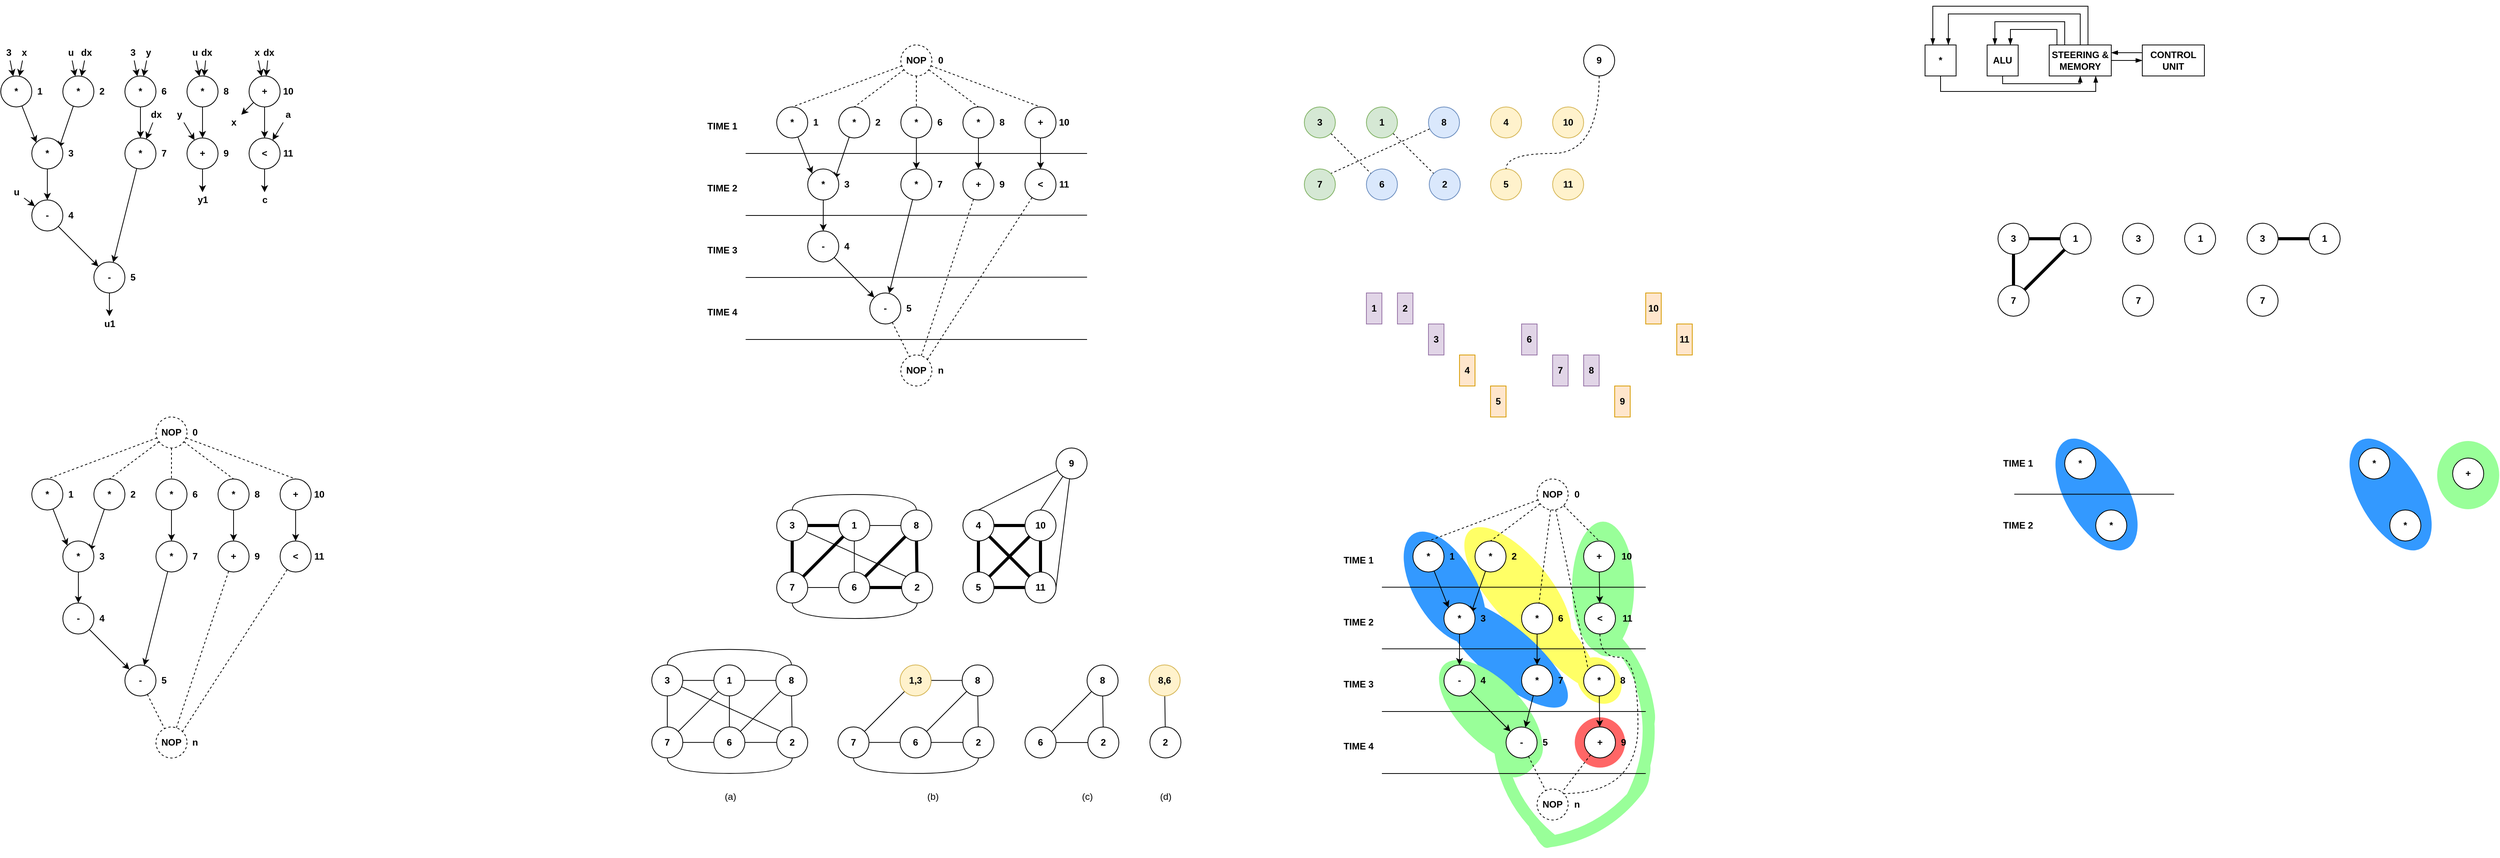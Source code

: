 <mxfile version="19.0.3" type="device"><diagram id="vdz40uyNt8FDXCDe9Kzo" name="Page-1"><mxGraphModel dx="982" dy="602" grid="0" gridSize="10" guides="1" tooltips="1" connect="1" arrows="1" fold="1" page="1" pageScale="1" pageWidth="827" pageHeight="1169" math="0" shadow="0"><root><mxCell id="0"/><mxCell id="1" parent="0"/><mxCell id="QYjbwPq1QO6O3MJehwgC-491" value="" style="ellipse;whiteSpace=wrap;html=1;aspect=fixed;fillColor=#FF6666;strokeColor=none;" vertex="1" parent="1"><mxGeometry x="2068.56" y="987.47" width="64.88" height="64.88" as="geometry"/></mxCell><mxCell id="QYjbwPq1QO6O3MJehwgC-485" value="" style="ellipse;whiteSpace=wrap;html=1;fillColor=#FFFF66;strokeColor=none;rotation=50;" vertex="1" parent="1"><mxGeometry x="1899.12" y="780" width="192" height="80" as="geometry"/></mxCell><mxCell id="QYjbwPq1QO6O3MJehwgC-487" value="" style="ellipse;whiteSpace=wrap;html=1;fillColor=#FFFF66;strokeColor=none;rotation=50;" vertex="1" parent="1"><mxGeometry x="1938" y="850" width="192" height="49.44" as="geometry"/></mxCell><mxCell id="QYjbwPq1QO6O3MJehwgC-488" value="" style="ellipse;whiteSpace=wrap;html=1;fillColor=#FFFF66;strokeColor=none;rotation=50;" vertex="1" parent="1"><mxGeometry x="2067.5" y="913.87" width="65" height="52.26" as="geometry"/></mxCell><mxCell id="QYjbwPq1QO6O3MJehwgC-483" value="" style="ellipse;whiteSpace=wrap;html=1;fillColor=#99FF99;strokeColor=none;rotation=100;" vertex="1" parent="1"><mxGeometry x="2145" y="1054.88" width="31" height="10" as="geometry"/></mxCell><mxCell id="QYjbwPq1QO6O3MJehwgC-476" value="" style="ellipse;whiteSpace=wrap;html=1;fillColor=#99FF99;strokeColor=none;rotation=-45;" vertex="1" parent="1"><mxGeometry x="1970.37" y="1020.88" width="55" height="40" as="geometry"/></mxCell><mxCell id="QYjbwPq1QO6O3MJehwgC-471" value="" style="ellipse;whiteSpace=wrap;html=1;aspect=fixed;fillColor=#99FF99;strokeColor=none;" vertex="1" parent="1"><mxGeometry x="1972.5" y="1000" width="55" height="55" as="geometry"/></mxCell><mxCell id="QYjbwPq1QO6O3MJehwgC-472" value="" style="ellipse;whiteSpace=wrap;html=1;aspect=fixed;fillColor=#99FF99;strokeColor=none;" vertex="1" parent="1"><mxGeometry x="1970" y="1010" width="50" height="50" as="geometry"/></mxCell><mxCell id="QYjbwPq1QO6O3MJehwgC-466" value="" style="ellipse;whiteSpace=wrap;html=1;aspect=fixed;fillColor=#99FF99;strokeColor=none;" vertex="1" parent="1"><mxGeometry x="2091.12" y="870" width="38.88" height="38.88" as="geometry"/></mxCell><mxCell id="QYjbwPq1QO6O3MJehwgC-468" value="" style="ellipse;whiteSpace=wrap;html=1;aspect=fixed;fillColor=#99FF99;strokeColor=none;" vertex="1" parent="1"><mxGeometry x="2111.12" y="890" width="18.88" height="18.88" as="geometry"/></mxCell><mxCell id="QYjbwPq1QO6O3MJehwgC-470" value="" style="ellipse;whiteSpace=wrap;html=1;aspect=fixed;fillColor=#99FF99;strokeColor=none;" vertex="1" parent="1"><mxGeometry x="2121.12" y="900.56" width="8.88" height="8.88" as="geometry"/></mxCell><mxCell id="QYjbwPq1QO6O3MJehwgC-461" value="" style="shape=dataStorage;whiteSpace=wrap;html=1;fixedSize=1;fillColor=#99FF99;rotation=-30;strokeColor=none;size=14.39;" vertex="1" parent="1"><mxGeometry x="1985" y="1020" width="30" height="140" as="geometry"/></mxCell><mxCell id="QYjbwPq1QO6O3MJehwgC-462" value="" style="shape=dataStorage;whiteSpace=wrap;html=1;fixedSize=1;fillColor=#99FF99;rotation=-120;strokeColor=none;size=14.39;" vertex="1" parent="1"><mxGeometry x="2080" y="1050" width="30" height="140" as="geometry"/></mxCell><mxCell id="QYjbwPq1QO6O3MJehwgC-463" value="" style="shape=dataStorage;whiteSpace=wrap;html=1;fixedSize=1;fillColor=#99FF99;rotation=-175;strokeColor=none;size=14.39;" vertex="1" parent="1"><mxGeometry x="2141" y="949.88" width="30" height="140" as="geometry"/></mxCell><mxCell id="QYjbwPq1QO6O3MJehwgC-464" value="" style="shape=dataStorage;whiteSpace=wrap;html=1;fixedSize=1;fillColor=#99FF99;rotation=150;strokeColor=none;size=14.39;" vertex="1" parent="1"><mxGeometry x="2121" y="850" width="30" height="140" as="geometry"/></mxCell><mxCell id="QYjbwPq1QO6O3MJehwgC-458" value="" style="ellipse;whiteSpace=wrap;html=1;fillColor=#99FF99;strokeColor=none;rotation=90;fontColor=#ffffff;" vertex="1" parent="1"><mxGeometry x="2020" y="780" width="170" height="80" as="geometry"/></mxCell><mxCell id="QYjbwPq1QO6O3MJehwgC-453" value="" style="ellipse;whiteSpace=wrap;html=1;fillColor=#3399FF;strokeColor=none;rotation=40;" vertex="1" parent="1"><mxGeometry x="1879" y="870" width="201" height="70" as="geometry"/></mxCell><mxCell id="QYjbwPq1QO6O3MJehwgC-452" value="" style="ellipse;whiteSpace=wrap;html=1;fillColor=#99FF99;strokeColor=none;rotation=45;fontColor=#ffffff;" vertex="1" parent="1"><mxGeometry x="1875" y="940" width="170" height="80" as="geometry"/></mxCell><mxCell id="QYjbwPq1QO6O3MJehwgC-450" value="" style="ellipse;whiteSpace=wrap;html=1;fillColor=#3399FF;strokeColor=none;rotation=60;" vertex="1" parent="1"><mxGeometry x="1821" y="780" width="160" height="80" as="geometry"/></mxCell><mxCell id="QYjbwPq1QO6O3MJehwgC-38" style="edgeStyle=none;rounded=0;orthogonalLoop=1;jettySize=auto;html=1;fontStyle=1" edge="1" parent="1" source="QYjbwPq1QO6O3MJehwgC-1" target="QYjbwPq1QO6O3MJehwgC-7"><mxGeometry relative="1" as="geometry"/></mxCell><mxCell id="QYjbwPq1QO6O3MJehwgC-1" value="*" style="ellipse;whiteSpace=wrap;html=1;aspect=fixed;fontStyle=1" vertex="1" parent="1"><mxGeometry x="200" y="160" width="40" height="40" as="geometry"/></mxCell><mxCell id="QYjbwPq1QO6O3MJehwgC-37" style="edgeStyle=none;rounded=0;orthogonalLoop=1;jettySize=auto;html=1;entryX=0.873;entryY=0.33;entryDx=0;entryDy=0;entryPerimeter=0;fontStyle=1" edge="1" parent="1" source="QYjbwPq1QO6O3MJehwgC-2" target="QYjbwPq1QO6O3MJehwgC-8"><mxGeometry relative="1" as="geometry"/></mxCell><mxCell id="QYjbwPq1QO6O3MJehwgC-2" value="*" style="ellipse;whiteSpace=wrap;html=1;aspect=fixed;fontStyle=1" vertex="1" parent="1"><mxGeometry x="120" y="160" width="40" height="40" as="geometry"/></mxCell><mxCell id="QYjbwPq1QO6O3MJehwgC-41" style="edgeStyle=none;rounded=0;orthogonalLoop=1;jettySize=auto;html=1;fontStyle=1" edge="1" parent="1" source="QYjbwPq1QO6O3MJehwgC-3" target="QYjbwPq1QO6O3MJehwgC-6"><mxGeometry relative="1" as="geometry"/></mxCell><mxCell id="QYjbwPq1QO6O3MJehwgC-3" value="*" style="ellipse;whiteSpace=wrap;html=1;aspect=fixed;fontStyle=1" vertex="1" parent="1"><mxGeometry x="280" y="160" width="40" height="40" as="geometry"/></mxCell><mxCell id="QYjbwPq1QO6O3MJehwgC-44" style="edgeStyle=none;rounded=0;orthogonalLoop=1;jettySize=auto;html=1;fontStyle=1" edge="1" parent="1" source="QYjbwPq1QO6O3MJehwgC-4" target="QYjbwPq1QO6O3MJehwgC-11"><mxGeometry relative="1" as="geometry"/></mxCell><mxCell id="QYjbwPq1QO6O3MJehwgC-46" style="edgeStyle=none;rounded=0;orthogonalLoop=1;jettySize=auto;html=1;fontStyle=1" edge="1" parent="1" source="QYjbwPq1QO6O3MJehwgC-4" target="QYjbwPq1QO6O3MJehwgC-45"><mxGeometry relative="1" as="geometry"/></mxCell><mxCell id="QYjbwPq1QO6O3MJehwgC-4" value="+" style="ellipse;whiteSpace=wrap;html=1;aspect=fixed;fontStyle=1" vertex="1" parent="1"><mxGeometry x="360" y="160" width="40" height="40" as="geometry"/></mxCell><mxCell id="QYjbwPq1QO6O3MJehwgC-36" style="edgeStyle=none;rounded=0;orthogonalLoop=1;jettySize=auto;html=1;entryX=0;entryY=0;entryDx=0;entryDy=0;fontStyle=1" edge="1" parent="1" source="QYjbwPq1QO6O3MJehwgC-5" target="QYjbwPq1QO6O3MJehwgC-8"><mxGeometry relative="1" as="geometry"/></mxCell><mxCell id="QYjbwPq1QO6O3MJehwgC-5" value="*" style="ellipse;whiteSpace=wrap;html=1;aspect=fixed;fontStyle=1" vertex="1" parent="1"><mxGeometry x="40" y="160" width="40" height="40" as="geometry"/></mxCell><mxCell id="QYjbwPq1QO6O3MJehwgC-52" style="edgeStyle=none;rounded=0;orthogonalLoop=1;jettySize=auto;html=1;fontStyle=1" edge="1" parent="1" source="QYjbwPq1QO6O3MJehwgC-6" target="QYjbwPq1QO6O3MJehwgC-51"><mxGeometry relative="1" as="geometry"/></mxCell><mxCell id="QYjbwPq1QO6O3MJehwgC-6" value="+" style="ellipse;whiteSpace=wrap;html=1;aspect=fixed;fontStyle=1" vertex="1" parent="1"><mxGeometry x="280" y="240" width="40" height="40" as="geometry"/></mxCell><mxCell id="QYjbwPq1QO6O3MJehwgC-57" style="edgeStyle=none;rounded=0;orthogonalLoop=1;jettySize=auto;html=1;fontStyle=1" edge="1" parent="1" source="QYjbwPq1QO6O3MJehwgC-7" target="QYjbwPq1QO6O3MJehwgC-10"><mxGeometry relative="1" as="geometry"/></mxCell><mxCell id="QYjbwPq1QO6O3MJehwgC-7" value="*" style="ellipse;whiteSpace=wrap;html=1;aspect=fixed;fontStyle=1" vertex="1" parent="1"><mxGeometry x="200" y="240" width="40" height="40" as="geometry"/></mxCell><mxCell id="QYjbwPq1QO6O3MJehwgC-55" style="edgeStyle=none;rounded=0;orthogonalLoop=1;jettySize=auto;html=1;fontStyle=1" edge="1" parent="1" source="QYjbwPq1QO6O3MJehwgC-8" target="QYjbwPq1QO6O3MJehwgC-9"><mxGeometry relative="1" as="geometry"/></mxCell><mxCell id="QYjbwPq1QO6O3MJehwgC-8" value="*" style="ellipse;whiteSpace=wrap;html=1;aspect=fixed;fontStyle=1" vertex="1" parent="1"><mxGeometry x="80" y="240" width="40" height="40" as="geometry"/></mxCell><mxCell id="QYjbwPq1QO6O3MJehwgC-59" style="edgeStyle=none;rounded=0;orthogonalLoop=1;jettySize=auto;html=1;fontStyle=1" edge="1" parent="1" source="QYjbwPq1QO6O3MJehwgC-9" target="QYjbwPq1QO6O3MJehwgC-10"><mxGeometry relative="1" as="geometry"/></mxCell><mxCell id="QYjbwPq1QO6O3MJehwgC-9" value="-&lt;span style=&quot;color: rgba(0, 0, 0, 0); font-family: monospace; font-size: 0px; text-align: start;&quot;&gt;%3CmxGraphModel%3E%3Croot%3E%3CmxCell%20id%3D%220%22%2F%3E%3CmxCell%20id%3D%221%22%20parent%3D%220%22%2F%3E%3CmxCell%20id%3D%222%22%20value%3D%22*%22%20style%3D%22ellipse%3BwhiteSpace%3Dwrap%3Bhtml%3D1%3Baspect%3Dfixed%3B%22%20vertex%3D%221%22%20parent%3D%221%22%3E%3CmxGeometry%20x%3D%22200%22%20y%3D%22160%22%20width%3D%2240%22%20height%3D%2240%22%20as%3D%22geometry%22%2F%3E%3C%2FmxCell%3E%3C%2Froot%3E%3C%2FmxGraphModel%3E&lt;/span&gt;" style="ellipse;whiteSpace=wrap;html=1;aspect=fixed;fontStyle=1" vertex="1" parent="1"><mxGeometry x="80" y="320" width="40" height="40" as="geometry"/></mxCell><mxCell id="QYjbwPq1QO6O3MJehwgC-60" style="edgeStyle=none;rounded=0;orthogonalLoop=1;jettySize=auto;html=1;fontStyle=1" edge="1" parent="1" source="QYjbwPq1QO6O3MJehwgC-10" target="QYjbwPq1QO6O3MJehwgC-54"><mxGeometry relative="1" as="geometry"/></mxCell><mxCell id="QYjbwPq1QO6O3MJehwgC-10" value="-" style="ellipse;whiteSpace=wrap;html=1;aspect=fixed;fontStyle=1" vertex="1" parent="1"><mxGeometry x="160" y="400" width="40" height="40" as="geometry"/></mxCell><mxCell id="QYjbwPq1QO6O3MJehwgC-50" style="edgeStyle=none;rounded=0;orthogonalLoop=1;jettySize=auto;html=1;fontStyle=1" edge="1" parent="1" source="QYjbwPq1QO6O3MJehwgC-11" target="QYjbwPq1QO6O3MJehwgC-49"><mxGeometry relative="1" as="geometry"/></mxCell><mxCell id="QYjbwPq1QO6O3MJehwgC-11" value="&amp;lt;" style="ellipse;whiteSpace=wrap;html=1;aspect=fixed;fontStyle=1" vertex="1" parent="1"><mxGeometry x="360" y="240" width="40" height="40" as="geometry"/></mxCell><mxCell id="QYjbwPq1QO6O3MJehwgC-25" style="rounded=0;orthogonalLoop=1;jettySize=auto;html=1;fontStyle=1" edge="1" parent="1" source="QYjbwPq1QO6O3MJehwgC-12" target="QYjbwPq1QO6O3MJehwgC-5"><mxGeometry relative="1" as="geometry"/></mxCell><mxCell id="QYjbwPq1QO6O3MJehwgC-12" value="3" style="text;html=1;align=center;verticalAlign=middle;resizable=0;points=[];autosize=1;strokeColor=none;fillColor=none;fontStyle=1" vertex="1" parent="1"><mxGeometry x="40" y="120" width="20" height="20" as="geometry"/></mxCell><mxCell id="QYjbwPq1QO6O3MJehwgC-26" style="edgeStyle=none;rounded=0;orthogonalLoop=1;jettySize=auto;html=1;fontStyle=1" edge="1" parent="1" source="QYjbwPq1QO6O3MJehwgC-13" target="QYjbwPq1QO6O3MJehwgC-5"><mxGeometry relative="1" as="geometry"/></mxCell><mxCell id="QYjbwPq1QO6O3MJehwgC-13" value="x" style="text;html=1;align=center;verticalAlign=middle;resizable=0;points=[];autosize=1;strokeColor=none;fillColor=none;fontStyle=1" vertex="1" parent="1"><mxGeometry x="60" y="120" width="20" height="20" as="geometry"/></mxCell><mxCell id="QYjbwPq1QO6O3MJehwgC-27" style="edgeStyle=none;rounded=0;orthogonalLoop=1;jettySize=auto;html=1;fontStyle=1" edge="1" parent="1" source="QYjbwPq1QO6O3MJehwgC-14" target="QYjbwPq1QO6O3MJehwgC-2"><mxGeometry relative="1" as="geometry"/></mxCell><mxCell id="QYjbwPq1QO6O3MJehwgC-14" value="u&lt;span style=&quot;color: rgba(0, 0, 0, 0); font-family: monospace; font-size: 0px; text-align: start;&quot;&gt;%3CmxGraphModel%3E%3Croot%3E%3CmxCell%20id%3D%220%22%2F%3E%3CmxCell%20id%3D%221%22%20parent%3D%220%22%2F%3E%3CmxCell%20id%3D%222%22%20value%3D%223%22%20style%3D%22text%3Bhtml%3D1%3Balign%3Dcenter%3BverticalAlign%3Dmiddle%3Bresizable%3D0%3Bpoints%3D%5B%5D%3Bautosize%3D1%3BstrokeColor%3Dnone%3BfillColor%3Dnone%3B%22%20vertex%3D%221%22%20parent%3D%221%22%3E%3CmxGeometry%20x%3D%2240%22%20y%3D%22120%22%20width%3D%2220%22%20height%3D%2220%22%20as%3D%22geometry%22%2F%3E%3C%2FmxCell%3E%3C%2Froot%3E%3C%2FmxGraphModel%3E&lt;/span&gt;" style="text;html=1;align=center;verticalAlign=middle;resizable=0;points=[];autosize=1;strokeColor=none;fillColor=none;fontStyle=1" vertex="1" parent="1"><mxGeometry x="120" y="120" width="20" height="20" as="geometry"/></mxCell><mxCell id="QYjbwPq1QO6O3MJehwgC-29" style="edgeStyle=none;rounded=0;orthogonalLoop=1;jettySize=auto;html=1;fontStyle=1" edge="1" parent="1" source="QYjbwPq1QO6O3MJehwgC-15" target="QYjbwPq1QO6O3MJehwgC-2"><mxGeometry relative="1" as="geometry"/></mxCell><mxCell id="QYjbwPq1QO6O3MJehwgC-15" value="dx" style="text;html=1;align=center;verticalAlign=middle;resizable=0;points=[];autosize=1;strokeColor=none;fillColor=none;fontStyle=1" vertex="1" parent="1"><mxGeometry x="135" y="120" width="30" height="20" as="geometry"/></mxCell><mxCell id="QYjbwPq1QO6O3MJehwgC-30" style="edgeStyle=none;rounded=0;orthogonalLoop=1;jettySize=auto;html=1;fontStyle=1" edge="1" parent="1" source="QYjbwPq1QO6O3MJehwgC-16" target="QYjbwPq1QO6O3MJehwgC-1"><mxGeometry relative="1" as="geometry"/></mxCell><mxCell id="QYjbwPq1QO6O3MJehwgC-16" value="3" style="text;html=1;align=center;verticalAlign=middle;resizable=0;points=[];autosize=1;strokeColor=none;fillColor=none;fontStyle=1" vertex="1" parent="1"><mxGeometry x="200" y="120" width="20" height="20" as="geometry"/></mxCell><mxCell id="QYjbwPq1QO6O3MJehwgC-31" style="edgeStyle=none;rounded=0;orthogonalLoop=1;jettySize=auto;html=1;fontStyle=1" edge="1" parent="1" source="QYjbwPq1QO6O3MJehwgC-19" target="QYjbwPq1QO6O3MJehwgC-1"><mxGeometry relative="1" as="geometry"/></mxCell><mxCell id="QYjbwPq1QO6O3MJehwgC-19" value="y" style="text;html=1;align=center;verticalAlign=middle;resizable=0;points=[];autosize=1;strokeColor=none;fillColor=none;fontStyle=1" vertex="1" parent="1"><mxGeometry x="220" y="120" width="20" height="20" as="geometry"/></mxCell><mxCell id="QYjbwPq1QO6O3MJehwgC-33" style="edgeStyle=none;rounded=0;orthogonalLoop=1;jettySize=auto;html=1;fontStyle=1" edge="1" parent="1" source="QYjbwPq1QO6O3MJehwgC-20" target="QYjbwPq1QO6O3MJehwgC-3"><mxGeometry relative="1" as="geometry"/></mxCell><mxCell id="QYjbwPq1QO6O3MJehwgC-20" value="dx" style="text;html=1;align=center;verticalAlign=middle;resizable=0;points=[];autosize=1;strokeColor=none;fillColor=none;fontStyle=1" vertex="1" parent="1"><mxGeometry x="290" y="120" width="30" height="20" as="geometry"/></mxCell><mxCell id="QYjbwPq1QO6O3MJehwgC-35" style="edgeStyle=none;rounded=0;orthogonalLoop=1;jettySize=auto;html=1;fontStyle=1" edge="1" parent="1" source="QYjbwPq1QO6O3MJehwgC-21" target="QYjbwPq1QO6O3MJehwgC-4"><mxGeometry relative="1" as="geometry"/></mxCell><mxCell id="QYjbwPq1QO6O3MJehwgC-21" value="dx" style="text;html=1;align=center;verticalAlign=middle;resizable=0;points=[];autosize=1;strokeColor=none;fillColor=none;fontStyle=1" vertex="1" parent="1"><mxGeometry x="370" y="120" width="30" height="20" as="geometry"/></mxCell><mxCell id="QYjbwPq1QO6O3MJehwgC-32" style="edgeStyle=none;rounded=0;orthogonalLoop=1;jettySize=auto;html=1;fontStyle=1" edge="1" parent="1" source="QYjbwPq1QO6O3MJehwgC-22" target="QYjbwPq1QO6O3MJehwgC-3"><mxGeometry relative="1" as="geometry"/></mxCell><mxCell id="QYjbwPq1QO6O3MJehwgC-22" value="u&lt;span style=&quot;color: rgba(0, 0, 0, 0); font-family: monospace; font-size: 0px; text-align: start;&quot;&gt;%3CmxGraphModel%3E%3Croot%3E%3CmxCell%20id%3D%220%22%2F%3E%3CmxCell%20id%3D%221%22%20parent%3D%220%22%2F%3E%3CmxCell%20id%3D%222%22%20value%3D%223%22%20style%3D%22text%3Bhtml%3D1%3Balign%3Dcenter%3BverticalAlign%3Dmiddle%3Bresizable%3D0%3Bpoints%3D%5B%5D%3Bautosize%3D1%3BstrokeColor%3Dnone%3BfillColor%3Dnone%3B%22%20vertex%3D%221%22%20parent%3D%221%22%3E%3CmxGeometry%20x%3D%2240%22%20y%3D%22120%22%20width%3D%2220%22%20height%3D%2220%22%20as%3D%22geometry%22%2F%3E%3C%2FmxCell%3E%3C%2Froot%3E%3C%2FmxGraphModel%3E&lt;/span&gt;" style="text;html=1;align=center;verticalAlign=middle;resizable=0;points=[];autosize=1;strokeColor=none;fillColor=none;fontStyle=1" vertex="1" parent="1"><mxGeometry x="280" y="120" width="20" height="20" as="geometry"/></mxCell><mxCell id="QYjbwPq1QO6O3MJehwgC-34" style="edgeStyle=none;rounded=0;orthogonalLoop=1;jettySize=auto;html=1;fontStyle=1" edge="1" parent="1" source="QYjbwPq1QO6O3MJehwgC-23" target="QYjbwPq1QO6O3MJehwgC-4"><mxGeometry relative="1" as="geometry"/></mxCell><mxCell id="QYjbwPq1QO6O3MJehwgC-23" value="x" style="text;html=1;align=center;verticalAlign=middle;resizable=0;points=[];autosize=1;strokeColor=none;fillColor=none;fontStyle=1" vertex="1" parent="1"><mxGeometry x="360" y="120" width="20" height="20" as="geometry"/></mxCell><mxCell id="QYjbwPq1QO6O3MJehwgC-40" style="edgeStyle=none;rounded=0;orthogonalLoop=1;jettySize=auto;html=1;fontStyle=1" edge="1" parent="1" source="QYjbwPq1QO6O3MJehwgC-39" target="QYjbwPq1QO6O3MJehwgC-7"><mxGeometry relative="1" as="geometry"/></mxCell><mxCell id="QYjbwPq1QO6O3MJehwgC-39" value="dx" style="text;html=1;align=center;verticalAlign=middle;resizable=0;points=[];autosize=1;strokeColor=none;fillColor=none;fontStyle=1" vertex="1" parent="1"><mxGeometry x="225" y="200" width="30" height="20" as="geometry"/></mxCell><mxCell id="QYjbwPq1QO6O3MJehwgC-43" style="edgeStyle=none;rounded=0;orthogonalLoop=1;jettySize=auto;html=1;fontStyle=1" edge="1" parent="1" source="QYjbwPq1QO6O3MJehwgC-42" target="QYjbwPq1QO6O3MJehwgC-6"><mxGeometry relative="1" as="geometry"/></mxCell><mxCell id="QYjbwPq1QO6O3MJehwgC-42" value="y" style="text;html=1;align=center;verticalAlign=middle;resizable=0;points=[];autosize=1;strokeColor=none;fillColor=none;fontStyle=1" vertex="1" parent="1"><mxGeometry x="260" y="200" width="20" height="20" as="geometry"/></mxCell><mxCell id="QYjbwPq1QO6O3MJehwgC-45" value="x" style="text;html=1;align=center;verticalAlign=middle;resizable=0;points=[];autosize=1;strokeColor=none;fillColor=none;fontStyle=1" vertex="1" parent="1"><mxGeometry x="330" y="210" width="20" height="20" as="geometry"/></mxCell><mxCell id="QYjbwPq1QO6O3MJehwgC-48" style="edgeStyle=none;rounded=0;orthogonalLoop=1;jettySize=auto;html=1;fontStyle=1" edge="1" parent="1" source="QYjbwPq1QO6O3MJehwgC-47" target="QYjbwPq1QO6O3MJehwgC-11"><mxGeometry relative="1" as="geometry"/></mxCell><mxCell id="QYjbwPq1QO6O3MJehwgC-47" value="a" style="text;html=1;align=center;verticalAlign=middle;resizable=0;points=[];autosize=1;strokeColor=none;fillColor=none;fontStyle=1" vertex="1" parent="1"><mxGeometry x="400" y="200" width="20" height="20" as="geometry"/></mxCell><mxCell id="QYjbwPq1QO6O3MJehwgC-49" value="c" style="text;html=1;align=center;verticalAlign=middle;resizable=0;points=[];autosize=1;strokeColor=none;fillColor=none;fontStyle=1" vertex="1" parent="1"><mxGeometry x="370" y="310" width="20" height="20" as="geometry"/></mxCell><mxCell id="QYjbwPq1QO6O3MJehwgC-51" value="y1" style="text;html=1;align=center;verticalAlign=middle;resizable=0;points=[];autosize=1;strokeColor=none;fillColor=none;fontStyle=1" vertex="1" parent="1"><mxGeometry x="285" y="310" width="30" height="20" as="geometry"/></mxCell><mxCell id="QYjbwPq1QO6O3MJehwgC-56" style="edgeStyle=none;rounded=0;orthogonalLoop=1;jettySize=auto;html=1;fontStyle=1" edge="1" parent="1" source="QYjbwPq1QO6O3MJehwgC-53" target="QYjbwPq1QO6O3MJehwgC-9"><mxGeometry relative="1" as="geometry"/></mxCell><mxCell id="QYjbwPq1QO6O3MJehwgC-53" value="u" style="text;html=1;align=center;verticalAlign=middle;resizable=0;points=[];autosize=1;strokeColor=none;fillColor=none;fontStyle=1" vertex="1" parent="1"><mxGeometry x="50" y="300" width="20" height="20" as="geometry"/></mxCell><mxCell id="QYjbwPq1QO6O3MJehwgC-54" value="u1" style="text;html=1;align=center;verticalAlign=middle;resizable=0;points=[];autosize=1;strokeColor=none;fillColor=none;fontStyle=1" vertex="1" parent="1"><mxGeometry x="165" y="470" width="30" height="20" as="geometry"/></mxCell><mxCell id="QYjbwPq1QO6O3MJehwgC-61" value="1" style="text;html=1;align=center;verticalAlign=middle;resizable=0;points=[];autosize=1;strokeColor=none;fillColor=none;fontStyle=1" vertex="1" parent="1"><mxGeometry x="80" y="170" width="20" height="20" as="geometry"/></mxCell><mxCell id="QYjbwPq1QO6O3MJehwgC-62" value="2&lt;span style=&quot;color: rgba(0, 0, 0, 0); font-family: monospace; font-size: 0px; text-align: start;&quot;&gt;%3CmxGraphModel%3E%3Croot%3E%3CmxCell%20id%3D%220%22%2F%3E%3CmxCell%20id%3D%221%22%20parent%3D%220%22%2F%3E%3CmxCell%20id%3D%222%22%20value%3D%221%22%20style%3D%22text%3Bhtml%3D1%3Balign%3Dcenter%3BverticalAlign%3Dmiddle%3Bresizable%3D0%3Bpoints%3D%5B%5D%3Bautosize%3D1%3BstrokeColor%3Dnone%3BfillColor%3Dnone%3B%22%20vertex%3D%221%22%20parent%3D%221%22%3E%3CmxGeometry%20x%3D%2280%22%20y%3D%22170%22%20width%3D%2220%22%20height%3D%2220%22%20as%3D%22geometry%22%2F%3E%3C%2FmxCell%3E%3C%2Froot%3E%3C%2FmxGraphModel%3E&lt;/span&gt;" style="text;html=1;align=center;verticalAlign=middle;resizable=0;points=[];autosize=1;strokeColor=none;fillColor=none;fontStyle=1" vertex="1" parent="1"><mxGeometry x="160" y="170" width="20" height="20" as="geometry"/></mxCell><mxCell id="QYjbwPq1QO6O3MJehwgC-63" value="3" style="text;html=1;align=center;verticalAlign=middle;resizable=0;points=[];autosize=1;strokeColor=none;fillColor=none;fontStyle=1" vertex="1" parent="1"><mxGeometry x="120" y="250" width="20" height="20" as="geometry"/></mxCell><mxCell id="QYjbwPq1QO6O3MJehwgC-64" value="4" style="text;html=1;align=center;verticalAlign=middle;resizable=0;points=[];autosize=1;strokeColor=none;fillColor=none;fontStyle=1" vertex="1" parent="1"><mxGeometry x="120" y="330" width="20" height="20" as="geometry"/></mxCell><mxCell id="QYjbwPq1QO6O3MJehwgC-65" value="5" style="text;html=1;align=center;verticalAlign=middle;resizable=0;points=[];autosize=1;strokeColor=none;fillColor=none;fontStyle=1" vertex="1" parent="1"><mxGeometry x="200" y="410" width="20" height="20" as="geometry"/></mxCell><mxCell id="QYjbwPq1QO6O3MJehwgC-66" value="6" style="text;html=1;align=center;verticalAlign=middle;resizable=0;points=[];autosize=1;strokeColor=none;fillColor=none;fontStyle=1" vertex="1" parent="1"><mxGeometry x="240" y="170" width="20" height="20" as="geometry"/></mxCell><mxCell id="QYjbwPq1QO6O3MJehwgC-67" value="7&lt;span style=&quot;color: rgba(0, 0, 0, 0); font-family: monospace; font-size: 0px; text-align: start;&quot;&gt;%3CmxGraphModel%3E%3Croot%3E%3CmxCell%20id%3D%220%22%2F%3E%3CmxCell%20id%3D%221%22%20parent%3D%220%22%2F%3E%3CmxCell%20id%3D%222%22%20value%3D%221%22%20style%3D%22text%3Bhtml%3D1%3Balign%3Dcenter%3BverticalAlign%3Dmiddle%3Bresizable%3D0%3Bpoints%3D%5B%5D%3Bautosize%3D1%3BstrokeColor%3Dnone%3BfillColor%3Dnone%3B%22%20vertex%3D%221%22%20parent%3D%221%22%3E%3CmxGeometry%20x%3D%2280%22%20y%3D%22170%22%20width%3D%2220%22%20height%3D%2220%22%20as%3D%22geometry%22%2F%3E%3C%2FmxCell%3E%3C%2Froot%3E%3C%2FmxGraphModel%3E&lt;/span&gt;" style="text;html=1;align=center;verticalAlign=middle;resizable=0;points=[];autosize=1;strokeColor=none;fillColor=none;fontStyle=1" vertex="1" parent="1"><mxGeometry x="240" y="250" width="20" height="20" as="geometry"/></mxCell><mxCell id="QYjbwPq1QO6O3MJehwgC-68" value="8" style="text;html=1;align=center;verticalAlign=middle;resizable=0;points=[];autosize=1;strokeColor=none;fillColor=none;fontStyle=1" vertex="1" parent="1"><mxGeometry x="320" y="170" width="20" height="20" as="geometry"/></mxCell><mxCell id="QYjbwPq1QO6O3MJehwgC-70" value="9" style="text;html=1;align=center;verticalAlign=middle;resizable=0;points=[];autosize=1;strokeColor=none;fillColor=none;fontStyle=1" vertex="1" parent="1"><mxGeometry x="320" y="250" width="20" height="20" as="geometry"/></mxCell><mxCell id="QYjbwPq1QO6O3MJehwgC-71" value="10" style="text;html=1;align=center;verticalAlign=middle;resizable=0;points=[];autosize=1;strokeColor=none;fillColor=none;fontStyle=1" vertex="1" parent="1"><mxGeometry x="395" y="170" width="30" height="20" as="geometry"/></mxCell><mxCell id="QYjbwPq1QO6O3MJehwgC-72" value="11" style="text;html=1;align=center;verticalAlign=middle;resizable=0;points=[];autosize=1;strokeColor=none;fillColor=none;fontStyle=1" vertex="1" parent="1"><mxGeometry x="395" y="250" width="30" height="20" as="geometry"/></mxCell><mxCell id="QYjbwPq1QO6O3MJehwgC-73" style="edgeStyle=none;rounded=0;orthogonalLoop=1;jettySize=auto;html=1;fontStyle=1" edge="1" parent="1" source="QYjbwPq1QO6O3MJehwgC-74" target="QYjbwPq1QO6O3MJehwgC-87"><mxGeometry relative="1" as="geometry"/></mxCell><mxCell id="QYjbwPq1QO6O3MJehwgC-74" value="*" style="ellipse;whiteSpace=wrap;html=1;aspect=fixed;fontStyle=1" vertex="1" parent="1"><mxGeometry x="240" y="680" width="40" height="40" as="geometry"/></mxCell><mxCell id="QYjbwPq1QO6O3MJehwgC-75" style="edgeStyle=none;rounded=0;orthogonalLoop=1;jettySize=auto;html=1;entryX=0.873;entryY=0.33;entryDx=0;entryDy=0;entryPerimeter=0;fontStyle=1" edge="1" parent="1" source="QYjbwPq1QO6O3MJehwgC-76" target="QYjbwPq1QO6O3MJehwgC-89"><mxGeometry relative="1" as="geometry"/></mxCell><mxCell id="QYjbwPq1QO6O3MJehwgC-76" value="*" style="ellipse;whiteSpace=wrap;html=1;aspect=fixed;fontStyle=1" vertex="1" parent="1"><mxGeometry x="160" y="680" width="40" height="40" as="geometry"/></mxCell><mxCell id="QYjbwPq1QO6O3MJehwgC-77" style="edgeStyle=none;rounded=0;orthogonalLoop=1;jettySize=auto;html=1;fontStyle=1" edge="1" parent="1" source="QYjbwPq1QO6O3MJehwgC-78" target="QYjbwPq1QO6O3MJehwgC-85"><mxGeometry relative="1" as="geometry"/></mxCell><mxCell id="QYjbwPq1QO6O3MJehwgC-78" value="*" style="ellipse;whiteSpace=wrap;html=1;aspect=fixed;fontStyle=1" vertex="1" parent="1"><mxGeometry x="320" y="680" width="40" height="40" as="geometry"/></mxCell><mxCell id="QYjbwPq1QO6O3MJehwgC-79" style="edgeStyle=none;rounded=0;orthogonalLoop=1;jettySize=auto;html=1;fontStyle=1" edge="1" parent="1" source="QYjbwPq1QO6O3MJehwgC-81" target="QYjbwPq1QO6O3MJehwgC-95"><mxGeometry relative="1" as="geometry"/></mxCell><mxCell id="QYjbwPq1QO6O3MJehwgC-81" value="+" style="ellipse;whiteSpace=wrap;html=1;aspect=fixed;fontStyle=1" vertex="1" parent="1"><mxGeometry x="400" y="680" width="40" height="40" as="geometry"/></mxCell><mxCell id="QYjbwPq1QO6O3MJehwgC-82" style="edgeStyle=none;rounded=0;orthogonalLoop=1;jettySize=auto;html=1;entryX=0;entryY=0;entryDx=0;entryDy=0;fontStyle=1" edge="1" parent="1" source="QYjbwPq1QO6O3MJehwgC-83" target="QYjbwPq1QO6O3MJehwgC-89"><mxGeometry relative="1" as="geometry"/></mxCell><mxCell id="QYjbwPq1QO6O3MJehwgC-83" value="*" style="ellipse;whiteSpace=wrap;html=1;aspect=fixed;fontStyle=1" vertex="1" parent="1"><mxGeometry x="80" y="680" width="40" height="40" as="geometry"/></mxCell><mxCell id="QYjbwPq1QO6O3MJehwgC-150" style="edgeStyle=none;rounded=0;orthogonalLoop=1;jettySize=auto;html=1;dashed=1;endArrow=none;endFill=0;fontStyle=1" edge="1" parent="1" source="QYjbwPq1QO6O3MJehwgC-85" target="QYjbwPq1QO6O3MJehwgC-141"><mxGeometry relative="1" as="geometry"/></mxCell><mxCell id="QYjbwPq1QO6O3MJehwgC-85" value="+" style="ellipse;whiteSpace=wrap;html=1;aspect=fixed;fontStyle=1" vertex="1" parent="1"><mxGeometry x="320" y="760" width="40" height="40" as="geometry"/></mxCell><mxCell id="QYjbwPq1QO6O3MJehwgC-86" style="edgeStyle=none;rounded=0;orthogonalLoop=1;jettySize=auto;html=1;fontStyle=1" edge="1" parent="1" source="QYjbwPq1QO6O3MJehwgC-87" target="QYjbwPq1QO6O3MJehwgC-93"><mxGeometry relative="1" as="geometry"/></mxCell><mxCell id="QYjbwPq1QO6O3MJehwgC-87" value="*" style="ellipse;whiteSpace=wrap;html=1;aspect=fixed;fontStyle=1" vertex="1" parent="1"><mxGeometry x="240" y="760" width="40" height="40" as="geometry"/></mxCell><mxCell id="QYjbwPq1QO6O3MJehwgC-88" style="edgeStyle=none;rounded=0;orthogonalLoop=1;jettySize=auto;html=1;fontStyle=1" edge="1" parent="1" source="QYjbwPq1QO6O3MJehwgC-89" target="QYjbwPq1QO6O3MJehwgC-91"><mxGeometry relative="1" as="geometry"/></mxCell><mxCell id="QYjbwPq1QO6O3MJehwgC-89" value="*" style="ellipse;whiteSpace=wrap;html=1;aspect=fixed;fontStyle=1" vertex="1" parent="1"><mxGeometry x="120" y="760" width="40" height="40" as="geometry"/></mxCell><mxCell id="QYjbwPq1QO6O3MJehwgC-90" style="edgeStyle=none;rounded=0;orthogonalLoop=1;jettySize=auto;html=1;fontStyle=1" edge="1" parent="1" source="QYjbwPq1QO6O3MJehwgC-91" target="QYjbwPq1QO6O3MJehwgC-93"><mxGeometry relative="1" as="geometry"/></mxCell><mxCell id="QYjbwPq1QO6O3MJehwgC-91" value="-&lt;span style=&quot;color: rgba(0, 0, 0, 0); font-family: monospace; font-size: 0px; text-align: start;&quot;&gt;%3CmxGraphModel%3E%3Croot%3E%3CmxCell%20id%3D%220%22%2F%3E%3CmxCell%20id%3D%221%22%20parent%3D%220%22%2F%3E%3CmxCell%20id%3D%222%22%20value%3D%22*%22%20style%3D%22ellipse%3BwhiteSpace%3Dwrap%3Bhtml%3D1%3Baspect%3Dfixed%3B%22%20vertex%3D%221%22%20parent%3D%221%22%3E%3CmxGeometry%20x%3D%22200%22%20y%3D%22160%22%20width%3D%2240%22%20height%3D%2240%22%20as%3D%22geometry%22%2F%3E%3C%2FmxCell%3E%3C%2Froot%3E%3C%2FmxGraphModel%3E&lt;/span&gt;" style="ellipse;whiteSpace=wrap;html=1;aspect=fixed;fontStyle=1" vertex="1" parent="1"><mxGeometry x="120" y="840" width="40" height="40" as="geometry"/></mxCell><mxCell id="QYjbwPq1QO6O3MJehwgC-149" style="edgeStyle=none;rounded=0;orthogonalLoop=1;jettySize=auto;html=1;dashed=1;endArrow=none;endFill=0;fontStyle=1" edge="1" parent="1" source="QYjbwPq1QO6O3MJehwgC-93" target="QYjbwPq1QO6O3MJehwgC-141"><mxGeometry relative="1" as="geometry"/></mxCell><mxCell id="QYjbwPq1QO6O3MJehwgC-93" value="-" style="ellipse;whiteSpace=wrap;html=1;aspect=fixed;fontStyle=1" vertex="1" parent="1"><mxGeometry x="200" y="920" width="40" height="40" as="geometry"/></mxCell><mxCell id="QYjbwPq1QO6O3MJehwgC-151" style="edgeStyle=none;rounded=0;orthogonalLoop=1;jettySize=auto;html=1;entryX=1;entryY=0;entryDx=0;entryDy=0;dashed=1;endArrow=none;endFill=0;fontStyle=1" edge="1" parent="1" source="QYjbwPq1QO6O3MJehwgC-95" target="QYjbwPq1QO6O3MJehwgC-141"><mxGeometry relative="1" as="geometry"/></mxCell><mxCell id="QYjbwPq1QO6O3MJehwgC-95" value="&amp;lt;" style="ellipse;whiteSpace=wrap;html=1;aspect=fixed;fontStyle=1" vertex="1" parent="1"><mxGeometry x="400" y="760" width="40" height="40" as="geometry"/></mxCell><mxCell id="QYjbwPq1QO6O3MJehwgC-128" value="1" style="text;html=1;align=center;verticalAlign=middle;resizable=0;points=[];autosize=1;strokeColor=none;fillColor=none;fontStyle=1" vertex="1" parent="1"><mxGeometry x="120" y="690" width="20" height="20" as="geometry"/></mxCell><mxCell id="QYjbwPq1QO6O3MJehwgC-129" value="2&lt;span style=&quot;color: rgba(0, 0, 0, 0); font-family: monospace; font-size: 0px; text-align: start;&quot;&gt;%3CmxGraphModel%3E%3Croot%3E%3CmxCell%20id%3D%220%22%2F%3E%3CmxCell%20id%3D%221%22%20parent%3D%220%22%2F%3E%3CmxCell%20id%3D%222%22%20value%3D%221%22%20style%3D%22text%3Bhtml%3D1%3Balign%3Dcenter%3BverticalAlign%3Dmiddle%3Bresizable%3D0%3Bpoints%3D%5B%5D%3Bautosize%3D1%3BstrokeColor%3Dnone%3BfillColor%3Dnone%3B%22%20vertex%3D%221%22%20parent%3D%221%22%3E%3CmxGeometry%20x%3D%2280%22%20y%3D%22170%22%20width%3D%2220%22%20height%3D%2220%22%20as%3D%22geometry%22%2F%3E%3C%2FmxCell%3E%3C%2Froot%3E%3C%2FmxGraphModel%3E&lt;/span&gt;" style="text;html=1;align=center;verticalAlign=middle;resizable=0;points=[];autosize=1;strokeColor=none;fillColor=none;fontStyle=1" vertex="1" parent="1"><mxGeometry x="200" y="690" width="20" height="20" as="geometry"/></mxCell><mxCell id="QYjbwPq1QO6O3MJehwgC-130" value="3" style="text;html=1;align=center;verticalAlign=middle;resizable=0;points=[];autosize=1;strokeColor=none;fillColor=none;fontStyle=1" vertex="1" parent="1"><mxGeometry x="160" y="770" width="20" height="20" as="geometry"/></mxCell><mxCell id="QYjbwPq1QO6O3MJehwgC-131" value="4" style="text;html=1;align=center;verticalAlign=middle;resizable=0;points=[];autosize=1;strokeColor=none;fillColor=none;fontStyle=1" vertex="1" parent="1"><mxGeometry x="160" y="850" width="20" height="20" as="geometry"/></mxCell><mxCell id="QYjbwPq1QO6O3MJehwgC-132" value="5" style="text;html=1;align=center;verticalAlign=middle;resizable=0;points=[];autosize=1;strokeColor=none;fillColor=none;fontStyle=1" vertex="1" parent="1"><mxGeometry x="240" y="930" width="20" height="20" as="geometry"/></mxCell><mxCell id="QYjbwPq1QO6O3MJehwgC-133" value="6" style="text;html=1;align=center;verticalAlign=middle;resizable=0;points=[];autosize=1;strokeColor=none;fillColor=none;fontStyle=1" vertex="1" parent="1"><mxGeometry x="280" y="690" width="20" height="20" as="geometry"/></mxCell><mxCell id="QYjbwPq1QO6O3MJehwgC-134" value="7&lt;span style=&quot;color: rgba(0, 0, 0, 0); font-family: monospace; font-size: 0px; text-align: start;&quot;&gt;%3CmxGraphModel%3E%3Croot%3E%3CmxCell%20id%3D%220%22%2F%3E%3CmxCell%20id%3D%221%22%20parent%3D%220%22%2F%3E%3CmxCell%20id%3D%222%22%20value%3D%221%22%20style%3D%22text%3Bhtml%3D1%3Balign%3Dcenter%3BverticalAlign%3Dmiddle%3Bresizable%3D0%3Bpoints%3D%5B%5D%3Bautosize%3D1%3BstrokeColor%3Dnone%3BfillColor%3Dnone%3B%22%20vertex%3D%221%22%20parent%3D%221%22%3E%3CmxGeometry%20x%3D%2280%22%20y%3D%22170%22%20width%3D%2220%22%20height%3D%2220%22%20as%3D%22geometry%22%2F%3E%3C%2FmxCell%3E%3C%2Froot%3E%3C%2FmxGraphModel%3E&lt;/span&gt;" style="text;html=1;align=center;verticalAlign=middle;resizable=0;points=[];autosize=1;strokeColor=none;fillColor=none;fontStyle=1" vertex="1" parent="1"><mxGeometry x="280" y="770" width="20" height="20" as="geometry"/></mxCell><mxCell id="QYjbwPq1QO6O3MJehwgC-135" value="8" style="text;html=1;align=center;verticalAlign=middle;resizable=0;points=[];autosize=1;strokeColor=none;fillColor=none;fontStyle=1" vertex="1" parent="1"><mxGeometry x="360" y="690" width="20" height="20" as="geometry"/></mxCell><mxCell id="QYjbwPq1QO6O3MJehwgC-136" value="9" style="text;html=1;align=center;verticalAlign=middle;resizable=0;points=[];autosize=1;strokeColor=none;fillColor=none;fontStyle=1" vertex="1" parent="1"><mxGeometry x="360" y="770" width="20" height="20" as="geometry"/></mxCell><mxCell id="QYjbwPq1QO6O3MJehwgC-137" value="10" style="text;html=1;align=center;verticalAlign=middle;resizable=0;points=[];autosize=1;strokeColor=none;fillColor=none;fontStyle=1" vertex="1" parent="1"><mxGeometry x="435" y="690" width="30" height="20" as="geometry"/></mxCell><mxCell id="QYjbwPq1QO6O3MJehwgC-138" value="11" style="text;html=1;align=center;verticalAlign=middle;resizable=0;points=[];autosize=1;strokeColor=none;fillColor=none;fontStyle=1" vertex="1" parent="1"><mxGeometry x="435" y="770" width="30" height="20" as="geometry"/></mxCell><mxCell id="QYjbwPq1QO6O3MJehwgC-144" style="edgeStyle=none;rounded=0;orthogonalLoop=1;jettySize=auto;html=1;entryX=0.5;entryY=0;entryDx=0;entryDy=0;dashed=1;endArrow=none;endFill=0;fontStyle=1" edge="1" parent="1" source="QYjbwPq1QO6O3MJehwgC-139" target="QYjbwPq1QO6O3MJehwgC-83"><mxGeometry relative="1" as="geometry"/></mxCell><mxCell id="QYjbwPq1QO6O3MJehwgC-145" style="edgeStyle=none;rounded=0;orthogonalLoop=1;jettySize=auto;html=1;entryX=0.5;entryY=0;entryDx=0;entryDy=0;dashed=1;endArrow=none;endFill=0;fontStyle=1" edge="1" parent="1" source="QYjbwPq1QO6O3MJehwgC-139" target="QYjbwPq1QO6O3MJehwgC-76"><mxGeometry relative="1" as="geometry"/></mxCell><mxCell id="QYjbwPq1QO6O3MJehwgC-146" style="edgeStyle=none;rounded=0;orthogonalLoop=1;jettySize=auto;html=1;dashed=1;endArrow=none;endFill=0;fontStyle=1" edge="1" parent="1" source="QYjbwPq1QO6O3MJehwgC-139" target="QYjbwPq1QO6O3MJehwgC-74"><mxGeometry relative="1" as="geometry"/></mxCell><mxCell id="QYjbwPq1QO6O3MJehwgC-147" style="edgeStyle=none;rounded=0;orthogonalLoop=1;jettySize=auto;html=1;entryX=0.5;entryY=0;entryDx=0;entryDy=0;dashed=1;endArrow=none;endFill=0;fontStyle=1" edge="1" parent="1" source="QYjbwPq1QO6O3MJehwgC-139" target="QYjbwPq1QO6O3MJehwgC-78"><mxGeometry relative="1" as="geometry"/></mxCell><mxCell id="QYjbwPq1QO6O3MJehwgC-148" style="edgeStyle=none;rounded=0;orthogonalLoop=1;jettySize=auto;html=1;entryX=0.5;entryY=0;entryDx=0;entryDy=0;dashed=1;endArrow=none;endFill=0;fontStyle=1" edge="1" parent="1" source="QYjbwPq1QO6O3MJehwgC-139" target="QYjbwPq1QO6O3MJehwgC-81"><mxGeometry relative="1" as="geometry"/></mxCell><mxCell id="QYjbwPq1QO6O3MJehwgC-139" value="NOP" style="ellipse;whiteSpace=wrap;html=1;aspect=fixed;dashed=1;fontStyle=1" vertex="1" parent="1"><mxGeometry x="240" y="600" width="40" height="40" as="geometry"/></mxCell><mxCell id="QYjbwPq1QO6O3MJehwgC-141" value="NOP" style="ellipse;whiteSpace=wrap;html=1;aspect=fixed;dashed=1;fontStyle=1" vertex="1" parent="1"><mxGeometry x="240" y="1000" width="40" height="40" as="geometry"/></mxCell><mxCell id="QYjbwPq1QO6O3MJehwgC-194" style="edgeStyle=none;rounded=0;orthogonalLoop=1;jettySize=auto;html=1;fontStyle=1" edge="1" parent="1" source="QYjbwPq1QO6O3MJehwgC-195" target="QYjbwPq1QO6O3MJehwgC-207"><mxGeometry relative="1" as="geometry"/></mxCell><mxCell id="QYjbwPq1QO6O3MJehwgC-195" value="*" style="ellipse;whiteSpace=wrap;html=1;aspect=fixed;fontStyle=1" vertex="1" parent="1"><mxGeometry x="1200" y="200" width="40" height="40" as="geometry"/></mxCell><mxCell id="QYjbwPq1QO6O3MJehwgC-196" style="edgeStyle=none;rounded=0;orthogonalLoop=1;jettySize=auto;html=1;entryX=0.873;entryY=0.33;entryDx=0;entryDy=0;entryPerimeter=0;fontStyle=1" edge="1" parent="1" source="QYjbwPq1QO6O3MJehwgC-197" target="QYjbwPq1QO6O3MJehwgC-209"><mxGeometry relative="1" as="geometry"/></mxCell><mxCell id="QYjbwPq1QO6O3MJehwgC-197" value="*" style="ellipse;whiteSpace=wrap;html=1;aspect=fixed;fontStyle=1" vertex="1" parent="1"><mxGeometry x="1120" y="200" width="40" height="40" as="geometry"/></mxCell><mxCell id="QYjbwPq1QO6O3MJehwgC-198" style="edgeStyle=none;rounded=0;orthogonalLoop=1;jettySize=auto;html=1;fontStyle=1" edge="1" parent="1" source="QYjbwPq1QO6O3MJehwgC-199" target="QYjbwPq1QO6O3MJehwgC-205"><mxGeometry relative="1" as="geometry"/></mxCell><mxCell id="QYjbwPq1QO6O3MJehwgC-199" value="*" style="ellipse;whiteSpace=wrap;html=1;aspect=fixed;fontStyle=1" vertex="1" parent="1"><mxGeometry x="1280" y="200" width="40" height="40" as="geometry"/></mxCell><mxCell id="QYjbwPq1QO6O3MJehwgC-200" style="edgeStyle=none;rounded=0;orthogonalLoop=1;jettySize=auto;html=1;fontStyle=1" edge="1" parent="1" source="QYjbwPq1QO6O3MJehwgC-201" target="QYjbwPq1QO6O3MJehwgC-215"><mxGeometry relative="1" as="geometry"/></mxCell><mxCell id="QYjbwPq1QO6O3MJehwgC-201" value="+" style="ellipse;whiteSpace=wrap;html=1;aspect=fixed;fontStyle=1" vertex="1" parent="1"><mxGeometry x="1360" y="200" width="40" height="40" as="geometry"/></mxCell><mxCell id="QYjbwPq1QO6O3MJehwgC-202" style="edgeStyle=none;rounded=0;orthogonalLoop=1;jettySize=auto;html=1;entryX=0;entryY=0;entryDx=0;entryDy=0;fontStyle=1" edge="1" parent="1" source="QYjbwPq1QO6O3MJehwgC-203" target="QYjbwPq1QO6O3MJehwgC-209"><mxGeometry relative="1" as="geometry"/></mxCell><mxCell id="QYjbwPq1QO6O3MJehwgC-203" value="*" style="ellipse;whiteSpace=wrap;html=1;aspect=fixed;fontStyle=1" vertex="1" parent="1"><mxGeometry x="1040" y="200" width="40" height="40" as="geometry"/></mxCell><mxCell id="QYjbwPq1QO6O3MJehwgC-204" style="edgeStyle=none;rounded=0;orthogonalLoop=1;jettySize=auto;html=1;dashed=1;endArrow=none;endFill=0;fontStyle=1" edge="1" parent="1" source="QYjbwPq1QO6O3MJehwgC-205" target="QYjbwPq1QO6O3MJehwgC-233"><mxGeometry relative="1" as="geometry"/></mxCell><mxCell id="QYjbwPq1QO6O3MJehwgC-205" value="+" style="ellipse;whiteSpace=wrap;html=1;aspect=fixed;fontStyle=1" vertex="1" parent="1"><mxGeometry x="1280" y="280" width="40" height="40" as="geometry"/></mxCell><mxCell id="QYjbwPq1QO6O3MJehwgC-206" style="edgeStyle=none;rounded=0;orthogonalLoop=1;jettySize=auto;html=1;fontStyle=1" edge="1" parent="1" source="QYjbwPq1QO6O3MJehwgC-207" target="QYjbwPq1QO6O3MJehwgC-213"><mxGeometry relative="1" as="geometry"/></mxCell><mxCell id="QYjbwPq1QO6O3MJehwgC-207" value="*" style="ellipse;whiteSpace=wrap;html=1;aspect=fixed;fontStyle=1" vertex="1" parent="1"><mxGeometry x="1200" y="280" width="40" height="40" as="geometry"/></mxCell><mxCell id="QYjbwPq1QO6O3MJehwgC-208" style="edgeStyle=none;rounded=0;orthogonalLoop=1;jettySize=auto;html=1;fontStyle=1" edge="1" parent="1" source="QYjbwPq1QO6O3MJehwgC-209" target="QYjbwPq1QO6O3MJehwgC-211"><mxGeometry relative="1" as="geometry"/></mxCell><mxCell id="QYjbwPq1QO6O3MJehwgC-209" value="*" style="ellipse;whiteSpace=wrap;html=1;aspect=fixed;fontStyle=1" vertex="1" parent="1"><mxGeometry x="1080" y="280" width="40" height="40" as="geometry"/></mxCell><mxCell id="QYjbwPq1QO6O3MJehwgC-210" style="edgeStyle=none;rounded=0;orthogonalLoop=1;jettySize=auto;html=1;fontStyle=1" edge="1" parent="1" source="QYjbwPq1QO6O3MJehwgC-211" target="QYjbwPq1QO6O3MJehwgC-213"><mxGeometry relative="1" as="geometry"/></mxCell><mxCell id="QYjbwPq1QO6O3MJehwgC-211" value="-&lt;span style=&quot;color: rgba(0, 0, 0, 0); font-family: monospace; font-size: 0px; text-align: start;&quot;&gt;%3CmxGraphModel%3E%3Croot%3E%3CmxCell%20id%3D%220%22%2F%3E%3CmxCell%20id%3D%221%22%20parent%3D%220%22%2F%3E%3CmxCell%20id%3D%222%22%20value%3D%22*%22%20style%3D%22ellipse%3BwhiteSpace%3Dwrap%3Bhtml%3D1%3Baspect%3Dfixed%3B%22%20vertex%3D%221%22%20parent%3D%221%22%3E%3CmxGeometry%20x%3D%22200%22%20y%3D%22160%22%20width%3D%2240%22%20height%3D%2240%22%20as%3D%22geometry%22%2F%3E%3C%2FmxCell%3E%3C%2Froot%3E%3C%2FmxGraphModel%3E&lt;/span&gt;" style="ellipse;whiteSpace=wrap;html=1;aspect=fixed;fontStyle=1" vertex="1" parent="1"><mxGeometry x="1080" y="360" width="40" height="40" as="geometry"/></mxCell><mxCell id="QYjbwPq1QO6O3MJehwgC-212" style="edgeStyle=none;rounded=0;orthogonalLoop=1;jettySize=auto;html=1;dashed=1;endArrow=none;endFill=0;fontStyle=1" edge="1" parent="1" source="QYjbwPq1QO6O3MJehwgC-213" target="QYjbwPq1QO6O3MJehwgC-233"><mxGeometry relative="1" as="geometry"/></mxCell><mxCell id="QYjbwPq1QO6O3MJehwgC-213" value="-" style="ellipse;whiteSpace=wrap;html=1;aspect=fixed;fontStyle=1" vertex="1" parent="1"><mxGeometry x="1160" y="440" width="40" height="40" as="geometry"/></mxCell><mxCell id="QYjbwPq1QO6O3MJehwgC-214" style="edgeStyle=none;rounded=0;orthogonalLoop=1;jettySize=auto;html=1;entryX=1;entryY=0;entryDx=0;entryDy=0;dashed=1;endArrow=none;endFill=0;fontStyle=1" edge="1" parent="1" source="QYjbwPq1QO6O3MJehwgC-215" target="QYjbwPq1QO6O3MJehwgC-233"><mxGeometry relative="1" as="geometry"/></mxCell><mxCell id="QYjbwPq1QO6O3MJehwgC-215" value="&amp;lt;" style="ellipse;whiteSpace=wrap;html=1;aspect=fixed;fontStyle=1" vertex="1" parent="1"><mxGeometry x="1360" y="280" width="40" height="40" as="geometry"/></mxCell><mxCell id="QYjbwPq1QO6O3MJehwgC-216" value="1" style="text;html=1;align=center;verticalAlign=middle;resizable=0;points=[];autosize=1;strokeColor=none;fillColor=none;fontStyle=1" vertex="1" parent="1"><mxGeometry x="1080" y="210" width="20" height="20" as="geometry"/></mxCell><mxCell id="QYjbwPq1QO6O3MJehwgC-217" value="2&lt;span style=&quot;color: rgba(0, 0, 0, 0); font-family: monospace; font-size: 0px; text-align: start;&quot;&gt;%3CmxGraphModel%3E%3Croot%3E%3CmxCell%20id%3D%220%22%2F%3E%3CmxCell%20id%3D%221%22%20parent%3D%220%22%2F%3E%3CmxCell%20id%3D%222%22%20value%3D%221%22%20style%3D%22text%3Bhtml%3D1%3Balign%3Dcenter%3BverticalAlign%3Dmiddle%3Bresizable%3D0%3Bpoints%3D%5B%5D%3Bautosize%3D1%3BstrokeColor%3Dnone%3BfillColor%3Dnone%3B%22%20vertex%3D%221%22%20parent%3D%221%22%3E%3CmxGeometry%20x%3D%2280%22%20y%3D%22170%22%20width%3D%2220%22%20height%3D%2220%22%20as%3D%22geometry%22%2F%3E%3C%2FmxCell%3E%3C%2Froot%3E%3C%2FmxGraphModel%3E&lt;/span&gt;" style="text;html=1;align=center;verticalAlign=middle;resizable=0;points=[];autosize=1;strokeColor=none;fillColor=none;fontStyle=1" vertex="1" parent="1"><mxGeometry x="1160" y="210" width="20" height="20" as="geometry"/></mxCell><mxCell id="QYjbwPq1QO6O3MJehwgC-218" value="3" style="text;html=1;align=center;verticalAlign=middle;resizable=0;points=[];autosize=1;strokeColor=none;fillColor=none;fontStyle=1" vertex="1" parent="1"><mxGeometry x="1120" y="290" width="20" height="20" as="geometry"/></mxCell><mxCell id="QYjbwPq1QO6O3MJehwgC-219" value="4" style="text;html=1;align=center;verticalAlign=middle;resizable=0;points=[];autosize=1;strokeColor=none;fillColor=none;fontStyle=1" vertex="1" parent="1"><mxGeometry x="1120" y="370" width="20" height="20" as="geometry"/></mxCell><mxCell id="QYjbwPq1QO6O3MJehwgC-220" value="5" style="text;html=1;align=center;verticalAlign=middle;resizable=0;points=[];autosize=1;strokeColor=none;fillColor=none;fontStyle=1" vertex="1" parent="1"><mxGeometry x="1200" y="450" width="20" height="20" as="geometry"/></mxCell><mxCell id="QYjbwPq1QO6O3MJehwgC-221" value="6" style="text;html=1;align=center;verticalAlign=middle;resizable=0;points=[];autosize=1;strokeColor=none;fillColor=none;fontStyle=1" vertex="1" parent="1"><mxGeometry x="1240" y="210" width="20" height="20" as="geometry"/></mxCell><mxCell id="QYjbwPq1QO6O3MJehwgC-222" value="7&lt;span style=&quot;color: rgba(0, 0, 0, 0); font-family: monospace; font-size: 0px; text-align: start;&quot;&gt;%3CmxGraphModel%3E%3Croot%3E%3CmxCell%20id%3D%220%22%2F%3E%3CmxCell%20id%3D%221%22%20parent%3D%220%22%2F%3E%3CmxCell%20id%3D%222%22%20value%3D%221%22%20style%3D%22text%3Bhtml%3D1%3Balign%3Dcenter%3BverticalAlign%3Dmiddle%3Bresizable%3D0%3Bpoints%3D%5B%5D%3Bautosize%3D1%3BstrokeColor%3Dnone%3BfillColor%3Dnone%3B%22%20vertex%3D%221%22%20parent%3D%221%22%3E%3CmxGeometry%20x%3D%2280%22%20y%3D%22170%22%20width%3D%2220%22%20height%3D%2220%22%20as%3D%22geometry%22%2F%3E%3C%2FmxCell%3E%3C%2Froot%3E%3C%2FmxGraphModel%3E&lt;/span&gt;" style="text;html=1;align=center;verticalAlign=middle;resizable=0;points=[];autosize=1;strokeColor=none;fillColor=none;fontStyle=1" vertex="1" parent="1"><mxGeometry x="1240" y="290" width="20" height="20" as="geometry"/></mxCell><mxCell id="QYjbwPq1QO6O3MJehwgC-223" value="8" style="text;html=1;align=center;verticalAlign=middle;resizable=0;points=[];autosize=1;strokeColor=none;fillColor=none;fontStyle=1" vertex="1" parent="1"><mxGeometry x="1320" y="210" width="20" height="20" as="geometry"/></mxCell><mxCell id="QYjbwPq1QO6O3MJehwgC-224" value="9" style="text;html=1;align=center;verticalAlign=middle;resizable=0;points=[];autosize=1;strokeColor=none;fillColor=none;fontStyle=1" vertex="1" parent="1"><mxGeometry x="1320" y="290" width="20" height="20" as="geometry"/></mxCell><mxCell id="QYjbwPq1QO6O3MJehwgC-225" value="10" style="text;html=1;align=center;verticalAlign=middle;resizable=0;points=[];autosize=1;strokeColor=none;fillColor=none;fontStyle=1" vertex="1" parent="1"><mxGeometry x="1395" y="210" width="30" height="20" as="geometry"/></mxCell><mxCell id="QYjbwPq1QO6O3MJehwgC-226" value="11" style="text;html=1;align=center;verticalAlign=middle;resizable=0;points=[];autosize=1;strokeColor=none;fillColor=none;fontStyle=1" vertex="1" parent="1"><mxGeometry x="1395" y="290" width="30" height="20" as="geometry"/></mxCell><mxCell id="QYjbwPq1QO6O3MJehwgC-227" style="edgeStyle=none;rounded=0;orthogonalLoop=1;jettySize=auto;html=1;entryX=0.5;entryY=0;entryDx=0;entryDy=0;dashed=1;endArrow=none;endFill=0;fontStyle=1" edge="1" parent="1" source="QYjbwPq1QO6O3MJehwgC-232" target="QYjbwPq1QO6O3MJehwgC-203"><mxGeometry relative="1" as="geometry"/></mxCell><mxCell id="QYjbwPq1QO6O3MJehwgC-228" style="edgeStyle=none;rounded=0;orthogonalLoop=1;jettySize=auto;html=1;entryX=0.5;entryY=0;entryDx=0;entryDy=0;dashed=1;endArrow=none;endFill=0;fontStyle=1" edge="1" parent="1" source="QYjbwPq1QO6O3MJehwgC-232" target="QYjbwPq1QO6O3MJehwgC-197"><mxGeometry relative="1" as="geometry"/></mxCell><mxCell id="QYjbwPq1QO6O3MJehwgC-229" style="edgeStyle=none;rounded=0;orthogonalLoop=1;jettySize=auto;html=1;dashed=1;endArrow=none;endFill=0;fontStyle=1" edge="1" parent="1" source="QYjbwPq1QO6O3MJehwgC-232" target="QYjbwPq1QO6O3MJehwgC-195"><mxGeometry relative="1" as="geometry"/></mxCell><mxCell id="QYjbwPq1QO6O3MJehwgC-230" style="edgeStyle=none;rounded=0;orthogonalLoop=1;jettySize=auto;html=1;entryX=0.5;entryY=0;entryDx=0;entryDy=0;dashed=1;endArrow=none;endFill=0;fontStyle=1" edge="1" parent="1" source="QYjbwPq1QO6O3MJehwgC-232" target="QYjbwPq1QO6O3MJehwgC-199"><mxGeometry relative="1" as="geometry"/></mxCell><mxCell id="QYjbwPq1QO6O3MJehwgC-231" style="edgeStyle=none;rounded=0;orthogonalLoop=1;jettySize=auto;html=1;entryX=0.5;entryY=0;entryDx=0;entryDy=0;dashed=1;endArrow=none;endFill=0;fontStyle=1" edge="1" parent="1" source="QYjbwPq1QO6O3MJehwgC-232" target="QYjbwPq1QO6O3MJehwgC-201"><mxGeometry relative="1" as="geometry"/></mxCell><mxCell id="QYjbwPq1QO6O3MJehwgC-232" value="NOP" style="ellipse;whiteSpace=wrap;html=1;aspect=fixed;dashed=1;fontStyle=1" vertex="1" parent="1"><mxGeometry x="1200" y="120" width="40" height="40" as="geometry"/></mxCell><mxCell id="QYjbwPq1QO6O3MJehwgC-233" value="NOP" style="ellipse;whiteSpace=wrap;html=1;aspect=fixed;dashed=1;fontStyle=1" vertex="1" parent="1"><mxGeometry x="1200" y="520" width="40" height="40" as="geometry"/></mxCell><mxCell id="QYjbwPq1QO6O3MJehwgC-234" value="" style="endArrow=none;html=1;rounded=0;fontStyle=1" edge="1" parent="1"><mxGeometry width="50" height="50" relative="1" as="geometry"><mxPoint x="1000" y="260" as="sourcePoint"/><mxPoint x="1440" y="260" as="targetPoint"/></mxGeometry></mxCell><mxCell id="QYjbwPq1QO6O3MJehwgC-235" value="" style="endArrow=none;html=1;rounded=0;fontStyle=1" edge="1" parent="1"><mxGeometry width="50" height="50" relative="1" as="geometry"><mxPoint x="1000" y="340" as="sourcePoint"/><mxPoint x="1440.0" y="339.66" as="targetPoint"/></mxGeometry></mxCell><mxCell id="QYjbwPq1QO6O3MJehwgC-236" value="" style="endArrow=none;html=1;rounded=0;fontStyle=1" edge="1" parent="1"><mxGeometry width="50" height="50" relative="1" as="geometry"><mxPoint x="1000" y="420" as="sourcePoint"/><mxPoint x="1440.0" y="419.66" as="targetPoint"/></mxGeometry></mxCell><mxCell id="QYjbwPq1QO6O3MJehwgC-237" value="" style="endArrow=none;html=1;rounded=0;fontStyle=1" edge="1" parent="1"><mxGeometry width="50" height="50" relative="1" as="geometry"><mxPoint x="1000" y="500" as="sourcePoint"/><mxPoint x="1440.0" y="500" as="targetPoint"/></mxGeometry></mxCell><mxCell id="QYjbwPq1QO6O3MJehwgC-238" value="0" style="text;html=1;align=center;verticalAlign=middle;resizable=0;points=[];autosize=1;strokeColor=none;fillColor=none;fontStyle=1" vertex="1" parent="1"><mxGeometry x="1241" y="130" width="20" height="20" as="geometry"/></mxCell><mxCell id="QYjbwPq1QO6O3MJehwgC-239" value="n" style="text;html=1;align=center;verticalAlign=middle;resizable=0;points=[];autosize=1;strokeColor=none;fillColor=none;fontStyle=1" vertex="1" parent="1"><mxGeometry x="1241" y="530" width="20" height="20" as="geometry"/></mxCell><mxCell id="QYjbwPq1QO6O3MJehwgC-242" value="0" style="text;html=1;align=center;verticalAlign=middle;resizable=0;points=[];autosize=1;strokeColor=none;fillColor=none;fontStyle=1" vertex="1" parent="1"><mxGeometry x="280" y="610" width="20" height="20" as="geometry"/></mxCell><mxCell id="QYjbwPq1QO6O3MJehwgC-243" value="n" style="text;html=1;align=center;verticalAlign=middle;resizable=0;points=[];autosize=1;strokeColor=none;fillColor=none;fontStyle=1" vertex="1" parent="1"><mxGeometry x="280" y="1010" width="20" height="20" as="geometry"/></mxCell><mxCell id="QYjbwPq1QO6O3MJehwgC-244" value="TIME 1" style="text;html=1;strokeColor=none;fillColor=none;align=center;verticalAlign=middle;whiteSpace=wrap;rounded=0;dashed=1;fontStyle=1" vertex="1" parent="1"><mxGeometry x="940" y="210" width="60" height="30" as="geometry"/></mxCell><mxCell id="QYjbwPq1QO6O3MJehwgC-245" value="TIME 2" style="text;html=1;strokeColor=none;fillColor=none;align=center;verticalAlign=middle;whiteSpace=wrap;rounded=0;dashed=1;fontStyle=1" vertex="1" parent="1"><mxGeometry x="940" y="290" width="60" height="30" as="geometry"/></mxCell><mxCell id="QYjbwPq1QO6O3MJehwgC-246" value="TIME 3" style="text;html=1;strokeColor=none;fillColor=none;align=center;verticalAlign=middle;whiteSpace=wrap;rounded=0;dashed=1;fontStyle=1" vertex="1" parent="1"><mxGeometry x="940" y="370" width="60" height="30" as="geometry"/></mxCell><mxCell id="QYjbwPq1QO6O3MJehwgC-247" value="TIME 4" style="text;html=1;strokeColor=none;fillColor=none;align=center;verticalAlign=middle;whiteSpace=wrap;rounded=0;dashed=1;fontStyle=1" vertex="1" parent="1"><mxGeometry x="940" y="450" width="60" height="30" as="geometry"/></mxCell><mxCell id="QYjbwPq1QO6O3MJehwgC-259" style="edgeStyle=orthogonalEdgeStyle;rounded=0;orthogonalLoop=1;jettySize=auto;html=1;entryX=0.5;entryY=0;entryDx=0;entryDy=0;endArrow=none;endFill=0;exitX=0.5;exitY=0;exitDx=0;exitDy=0;curved=1;" edge="1" parent="1" source="QYjbwPq1QO6O3MJehwgC-248" target="QYjbwPq1QO6O3MJehwgC-250"><mxGeometry relative="1" as="geometry"/></mxCell><mxCell id="QYjbwPq1QO6O3MJehwgC-261" style="rounded=0;orthogonalLoop=1;jettySize=auto;html=1;endArrow=none;endFill=0;strokeWidth=4;" edge="1" parent="1" source="QYjbwPq1QO6O3MJehwgC-248" target="QYjbwPq1QO6O3MJehwgC-251"><mxGeometry relative="1" as="geometry"/></mxCell><mxCell id="QYjbwPq1QO6O3MJehwgC-263" style="edgeStyle=none;rounded=0;orthogonalLoop=1;jettySize=auto;html=1;entryX=0;entryY=0;entryDx=0;entryDy=0;endArrow=none;endFill=0;" edge="1" parent="1" source="QYjbwPq1QO6O3MJehwgC-248" target="QYjbwPq1QO6O3MJehwgC-253"><mxGeometry relative="1" as="geometry"/></mxCell><mxCell id="QYjbwPq1QO6O3MJehwgC-264" style="edgeStyle=none;rounded=0;orthogonalLoop=1;jettySize=auto;html=1;endArrow=none;endFill=0;strokeWidth=4;" edge="1" parent="1" source="QYjbwPq1QO6O3MJehwgC-248" target="QYjbwPq1QO6O3MJehwgC-249"><mxGeometry relative="1" as="geometry"/></mxCell><mxCell id="QYjbwPq1QO6O3MJehwgC-248" value="&lt;b&gt;3&lt;/b&gt;" style="ellipse;whiteSpace=wrap;html=1;aspect=fixed;" vertex="1" parent="1"><mxGeometry x="1040" y="720" width="40" height="40" as="geometry"/></mxCell><mxCell id="QYjbwPq1QO6O3MJehwgC-265" style="edgeStyle=none;rounded=0;orthogonalLoop=1;jettySize=auto;html=1;endArrow=none;endFill=0;" edge="1" parent="1" source="QYjbwPq1QO6O3MJehwgC-249" target="QYjbwPq1QO6O3MJehwgC-250"><mxGeometry relative="1" as="geometry"/></mxCell><mxCell id="QYjbwPq1QO6O3MJehwgC-267" style="edgeStyle=none;rounded=0;orthogonalLoop=1;jettySize=auto;html=1;endArrow=none;endFill=0;" edge="1" parent="1" source="QYjbwPq1QO6O3MJehwgC-249" target="QYjbwPq1QO6O3MJehwgC-252"><mxGeometry relative="1" as="geometry"/></mxCell><mxCell id="QYjbwPq1QO6O3MJehwgC-268" style="edgeStyle=none;rounded=0;orthogonalLoop=1;jettySize=auto;html=1;endArrow=none;endFill=0;strokeWidth=4;" edge="1" parent="1" source="QYjbwPq1QO6O3MJehwgC-249" target="QYjbwPq1QO6O3MJehwgC-251"><mxGeometry relative="1" as="geometry"/></mxCell><mxCell id="QYjbwPq1QO6O3MJehwgC-249" value="&lt;b&gt;1&lt;/b&gt;" style="ellipse;whiteSpace=wrap;html=1;aspect=fixed;" vertex="1" parent="1"><mxGeometry x="1120" y="720" width="40" height="40" as="geometry"/></mxCell><mxCell id="QYjbwPq1QO6O3MJehwgC-266" style="edgeStyle=none;rounded=0;orthogonalLoop=1;jettySize=auto;html=1;endArrow=none;endFill=0;strokeWidth=4;" edge="1" parent="1" source="QYjbwPq1QO6O3MJehwgC-250" target="QYjbwPq1QO6O3MJehwgC-253"><mxGeometry relative="1" as="geometry"/></mxCell><mxCell id="QYjbwPq1QO6O3MJehwgC-269" style="edgeStyle=none;rounded=0;orthogonalLoop=1;jettySize=auto;html=1;endArrow=none;endFill=0;strokeWidth=4;" edge="1" parent="1" source="QYjbwPq1QO6O3MJehwgC-250" target="QYjbwPq1QO6O3MJehwgC-252"><mxGeometry relative="1" as="geometry"/></mxCell><mxCell id="QYjbwPq1QO6O3MJehwgC-250" value="8" style="ellipse;whiteSpace=wrap;html=1;aspect=fixed;fontStyle=1" vertex="1" parent="1"><mxGeometry x="1200" y="720" width="40" height="40" as="geometry"/></mxCell><mxCell id="QYjbwPq1QO6O3MJehwgC-260" style="edgeStyle=orthogonalEdgeStyle;curved=1;rounded=0;orthogonalLoop=1;jettySize=auto;html=1;entryX=0.5;entryY=1;entryDx=0;entryDy=0;endArrow=none;endFill=0;" edge="1" parent="1" source="QYjbwPq1QO6O3MJehwgC-251" target="QYjbwPq1QO6O3MJehwgC-253"><mxGeometry relative="1" as="geometry"><Array as="points"><mxPoint x="1060" y="860"/><mxPoint x="1221" y="860"/></Array></mxGeometry></mxCell><mxCell id="QYjbwPq1QO6O3MJehwgC-251" value="7" style="ellipse;whiteSpace=wrap;html=1;aspect=fixed;fontStyle=1" vertex="1" parent="1"><mxGeometry x="1040" y="800" width="40" height="40" as="geometry"/></mxCell><mxCell id="QYjbwPq1QO6O3MJehwgC-271" style="edgeStyle=none;rounded=0;orthogonalLoop=1;jettySize=auto;html=1;endArrow=none;endFill=0;" edge="1" parent="1" source="QYjbwPq1QO6O3MJehwgC-252" target="QYjbwPq1QO6O3MJehwgC-251"><mxGeometry relative="1" as="geometry"/></mxCell><mxCell id="QYjbwPq1QO6O3MJehwgC-252" value="6" style="ellipse;whiteSpace=wrap;html=1;aspect=fixed;fontStyle=1" vertex="1" parent="1"><mxGeometry x="1120" y="800" width="40" height="40" as="geometry"/></mxCell><mxCell id="QYjbwPq1QO6O3MJehwgC-270" style="edgeStyle=none;rounded=0;orthogonalLoop=1;jettySize=auto;html=1;endArrow=none;endFill=0;strokeWidth=4;" edge="1" parent="1" source="QYjbwPq1QO6O3MJehwgC-253" target="QYjbwPq1QO6O3MJehwgC-252"><mxGeometry relative="1" as="geometry"/></mxCell><mxCell id="QYjbwPq1QO6O3MJehwgC-253" value="2" style="ellipse;whiteSpace=wrap;html=1;aspect=fixed;fontStyle=1" vertex="1" parent="1"><mxGeometry x="1201" y="800" width="40" height="40" as="geometry"/></mxCell><mxCell id="QYjbwPq1QO6O3MJehwgC-272" style="edgeStyle=none;rounded=0;orthogonalLoop=1;jettySize=auto;html=1;endArrow=none;endFill=0;strokeWidth=4;" edge="1" parent="1" source="QYjbwPq1QO6O3MJehwgC-254" target="QYjbwPq1QO6O3MJehwgC-256"><mxGeometry relative="1" as="geometry"/></mxCell><mxCell id="QYjbwPq1QO6O3MJehwgC-279" style="edgeStyle=none;rounded=0;orthogonalLoop=1;jettySize=auto;html=1;entryX=0;entryY=0;entryDx=0;entryDy=0;endArrow=none;endFill=0;strokeWidth=4;" edge="1" parent="1" source="QYjbwPq1QO6O3MJehwgC-254" target="QYjbwPq1QO6O3MJehwgC-257"><mxGeometry relative="1" as="geometry"/></mxCell><mxCell id="QYjbwPq1QO6O3MJehwgC-254" value="4" style="ellipse;whiteSpace=wrap;html=1;aspect=fixed;fontStyle=1" vertex="1" parent="1"><mxGeometry x="1280" y="720" width="40" height="40" as="geometry"/></mxCell><mxCell id="QYjbwPq1QO6O3MJehwgC-275" style="edgeStyle=none;rounded=0;orthogonalLoop=1;jettySize=auto;html=1;endArrow=none;endFill=0;strokeWidth=4;" edge="1" parent="1" source="QYjbwPq1QO6O3MJehwgC-255" target="QYjbwPq1QO6O3MJehwgC-254"><mxGeometry relative="1" as="geometry"/></mxCell><mxCell id="QYjbwPq1QO6O3MJehwgC-255" value="5" style="ellipse;whiteSpace=wrap;html=1;aspect=fixed;fontStyle=1" vertex="1" parent="1"><mxGeometry x="1280" y="800" width="40" height="40" as="geometry"/></mxCell><mxCell id="QYjbwPq1QO6O3MJehwgC-273" style="edgeStyle=none;rounded=0;orthogonalLoop=1;jettySize=auto;html=1;endArrow=none;endFill=0;strokeWidth=4;" edge="1" parent="1" source="QYjbwPq1QO6O3MJehwgC-256" target="QYjbwPq1QO6O3MJehwgC-257"><mxGeometry relative="1" as="geometry"/></mxCell><mxCell id="QYjbwPq1QO6O3MJehwgC-280" style="edgeStyle=none;rounded=0;orthogonalLoop=1;jettySize=auto;html=1;entryX=1;entryY=0;entryDx=0;entryDy=0;endArrow=none;endFill=0;strokeWidth=4;" edge="1" parent="1" source="QYjbwPq1QO6O3MJehwgC-256" target="QYjbwPq1QO6O3MJehwgC-255"><mxGeometry relative="1" as="geometry"/></mxCell><mxCell id="QYjbwPq1QO6O3MJehwgC-256" value="10" style="ellipse;whiteSpace=wrap;html=1;aspect=fixed;fontStyle=1" vertex="1" parent="1"><mxGeometry x="1360" y="720" width="40" height="40" as="geometry"/></mxCell><mxCell id="QYjbwPq1QO6O3MJehwgC-274" style="edgeStyle=none;rounded=0;orthogonalLoop=1;jettySize=auto;html=1;endArrow=none;endFill=0;strokeWidth=4;" edge="1" parent="1" source="QYjbwPq1QO6O3MJehwgC-257" target="QYjbwPq1QO6O3MJehwgC-255"><mxGeometry relative="1" as="geometry"/></mxCell><mxCell id="QYjbwPq1QO6O3MJehwgC-257" value="11" style="ellipse;whiteSpace=wrap;html=1;aspect=fixed;fontStyle=1" vertex="1" parent="1"><mxGeometry x="1360" y="800" width="40" height="40" as="geometry"/></mxCell><mxCell id="QYjbwPq1QO6O3MJehwgC-276" style="edgeStyle=none;rounded=0;orthogonalLoop=1;jettySize=auto;html=1;entryX=0.5;entryY=0;entryDx=0;entryDy=0;endArrow=none;endFill=0;" edge="1" parent="1" source="QYjbwPq1QO6O3MJehwgC-258" target="QYjbwPq1QO6O3MJehwgC-254"><mxGeometry relative="1" as="geometry"/></mxCell><mxCell id="QYjbwPq1QO6O3MJehwgC-277" style="edgeStyle=none;rounded=0;orthogonalLoop=1;jettySize=auto;html=1;entryX=0.5;entryY=0;entryDx=0;entryDy=0;endArrow=none;endFill=0;" edge="1" parent="1" source="QYjbwPq1QO6O3MJehwgC-258" target="QYjbwPq1QO6O3MJehwgC-256"><mxGeometry relative="1" as="geometry"/></mxCell><mxCell id="QYjbwPq1QO6O3MJehwgC-278" style="edgeStyle=none;rounded=0;orthogonalLoop=1;jettySize=auto;html=1;entryX=1;entryY=0.5;entryDx=0;entryDy=0;endArrow=none;endFill=0;" edge="1" parent="1" source="QYjbwPq1QO6O3MJehwgC-258" target="QYjbwPq1QO6O3MJehwgC-257"><mxGeometry relative="1" as="geometry"/></mxCell><mxCell id="QYjbwPq1QO6O3MJehwgC-258" value="9" style="ellipse;whiteSpace=wrap;html=1;aspect=fixed;fontStyle=1" vertex="1" parent="1"><mxGeometry x="1400" y="640" width="40" height="40" as="geometry"/></mxCell><mxCell id="QYjbwPq1QO6O3MJehwgC-314" style="edgeStyle=none;rounded=0;orthogonalLoop=1;jettySize=auto;html=1;entryX=0;entryY=0;entryDx=0;entryDy=0;dashed=1;endArrow=none;endFill=0;strokeWidth=1;" edge="1" parent="1" source="QYjbwPq1QO6O3MJehwgC-285" target="QYjbwPq1QO6O3MJehwgC-296"><mxGeometry relative="1" as="geometry"/></mxCell><mxCell id="QYjbwPq1QO6O3MJehwgC-285" value="&lt;b&gt;3&lt;/b&gt;" style="ellipse;whiteSpace=wrap;html=1;aspect=fixed;fillColor=#d5e8d4;strokeColor=#82b366;" vertex="1" parent="1"><mxGeometry x="1720" y="200" width="40" height="40" as="geometry"/></mxCell><mxCell id="QYjbwPq1QO6O3MJehwgC-315" style="edgeStyle=none;rounded=0;orthogonalLoop=1;jettySize=auto;html=1;dashed=1;endArrow=none;endFill=0;strokeWidth=1;" edge="1" parent="1" source="QYjbwPq1QO6O3MJehwgC-289" target="QYjbwPq1QO6O3MJehwgC-298"><mxGeometry relative="1" as="geometry"/></mxCell><mxCell id="QYjbwPq1QO6O3MJehwgC-289" value="&lt;b&gt;1&lt;/b&gt;" style="ellipse;whiteSpace=wrap;html=1;aspect=fixed;fillColor=#d5e8d4;strokeColor=#82b366;" vertex="1" parent="1"><mxGeometry x="1800" y="200" width="40" height="40" as="geometry"/></mxCell><mxCell id="QYjbwPq1QO6O3MJehwgC-313" style="edgeStyle=none;rounded=0;orthogonalLoop=1;jettySize=auto;html=1;entryX=1;entryY=0;entryDx=0;entryDy=0;endArrow=none;endFill=0;strokeWidth=1;dashed=1;" edge="1" parent="1" source="QYjbwPq1QO6O3MJehwgC-292" target="QYjbwPq1QO6O3MJehwgC-294"><mxGeometry relative="1" as="geometry"/></mxCell><mxCell id="QYjbwPq1QO6O3MJehwgC-292" value="8" style="ellipse;whiteSpace=wrap;html=1;aspect=fixed;fontStyle=1;fillColor=#dae8fc;strokeColor=#6c8ebf;" vertex="1" parent="1"><mxGeometry x="1880" y="200" width="40" height="40" as="geometry"/></mxCell><mxCell id="QYjbwPq1QO6O3MJehwgC-294" value="7" style="ellipse;whiteSpace=wrap;html=1;aspect=fixed;fontStyle=1;fillColor=#d5e8d4;strokeColor=#82b366;" vertex="1" parent="1"><mxGeometry x="1720" y="280" width="40" height="40" as="geometry"/></mxCell><mxCell id="QYjbwPq1QO6O3MJehwgC-296" value="6" style="ellipse;whiteSpace=wrap;html=1;aspect=fixed;fontStyle=1;fillColor=#dae8fc;strokeColor=#6c8ebf;" vertex="1" parent="1"><mxGeometry x="1800" y="280" width="40" height="40" as="geometry"/></mxCell><mxCell id="QYjbwPq1QO6O3MJehwgC-298" value="2" style="ellipse;whiteSpace=wrap;html=1;aspect=fixed;fontStyle=1;fillColor=#dae8fc;strokeColor=#6c8ebf;" vertex="1" parent="1"><mxGeometry x="1881" y="280" width="40" height="40" as="geometry"/></mxCell><mxCell id="QYjbwPq1QO6O3MJehwgC-301" value="4" style="ellipse;whiteSpace=wrap;html=1;aspect=fixed;fontStyle=1;fillColor=#fff2cc;strokeColor=#d6b656;" vertex="1" parent="1"><mxGeometry x="1960" y="200" width="40" height="40" as="geometry"/></mxCell><mxCell id="QYjbwPq1QO6O3MJehwgC-303" value="5" style="ellipse;whiteSpace=wrap;html=1;aspect=fixed;fontStyle=1;fillColor=#fff2cc;strokeColor=#d6b656;" vertex="1" parent="1"><mxGeometry x="1960" y="280" width="40" height="40" as="geometry"/></mxCell><mxCell id="QYjbwPq1QO6O3MJehwgC-306" value="10" style="ellipse;whiteSpace=wrap;html=1;aspect=fixed;fontStyle=1;fillColor=#fff2cc;strokeColor=#d6b656;" vertex="1" parent="1"><mxGeometry x="2040" y="200" width="40" height="40" as="geometry"/></mxCell><mxCell id="QYjbwPq1QO6O3MJehwgC-308" value="11" style="ellipse;whiteSpace=wrap;html=1;aspect=fixed;fontStyle=1;fillColor=#fff2cc;strokeColor=#d6b656;" vertex="1" parent="1"><mxGeometry x="2040" y="280" width="40" height="40" as="geometry"/></mxCell><mxCell id="QYjbwPq1QO6O3MJehwgC-316" style="edgeStyle=orthogonalEdgeStyle;rounded=0;orthogonalLoop=1;jettySize=auto;html=1;entryX=0.5;entryY=0;entryDx=0;entryDy=0;dashed=1;endArrow=none;endFill=0;strokeWidth=1;curved=1;" edge="1" parent="1" source="QYjbwPq1QO6O3MJehwgC-312" target="QYjbwPq1QO6O3MJehwgC-303"><mxGeometry relative="1" as="geometry"><Array as="points"><mxPoint x="2100" y="260"/><mxPoint x="1980" y="260"/></Array></mxGeometry></mxCell><mxCell id="QYjbwPq1QO6O3MJehwgC-312" value="9" style="ellipse;whiteSpace=wrap;html=1;aspect=fixed;fontStyle=1;" vertex="1" parent="1"><mxGeometry x="2080" y="120" width="40" height="40" as="geometry"/></mxCell><mxCell id="QYjbwPq1QO6O3MJehwgC-317" style="edgeStyle=orthogonalEdgeStyle;rounded=0;orthogonalLoop=1;jettySize=auto;html=1;entryX=0.5;entryY=0;entryDx=0;entryDy=0;endArrow=none;endFill=0;exitX=0.5;exitY=0;exitDx=0;exitDy=0;curved=1;" edge="1" parent="1" source="QYjbwPq1QO6O3MJehwgC-321" target="QYjbwPq1QO6O3MJehwgC-328"><mxGeometry relative="1" as="geometry"/></mxCell><mxCell id="QYjbwPq1QO6O3MJehwgC-318" style="rounded=0;orthogonalLoop=1;jettySize=auto;html=1;endArrow=none;endFill=0;strokeWidth=1;" edge="1" parent="1" source="QYjbwPq1QO6O3MJehwgC-321" target="QYjbwPq1QO6O3MJehwgC-330"><mxGeometry relative="1" as="geometry"/></mxCell><mxCell id="QYjbwPq1QO6O3MJehwgC-319" style="edgeStyle=none;rounded=0;orthogonalLoop=1;jettySize=auto;html=1;entryX=0;entryY=0;entryDx=0;entryDy=0;endArrow=none;endFill=0;" edge="1" parent="1" source="QYjbwPq1QO6O3MJehwgC-321" target="QYjbwPq1QO6O3MJehwgC-334"><mxGeometry relative="1" as="geometry"/></mxCell><mxCell id="QYjbwPq1QO6O3MJehwgC-320" style="edgeStyle=none;rounded=0;orthogonalLoop=1;jettySize=auto;html=1;endArrow=none;endFill=0;strokeWidth=1;" edge="1" parent="1" source="QYjbwPq1QO6O3MJehwgC-321" target="QYjbwPq1QO6O3MJehwgC-325"><mxGeometry relative="1" as="geometry"/></mxCell><mxCell id="QYjbwPq1QO6O3MJehwgC-321" value="&lt;b&gt;3&lt;/b&gt;" style="ellipse;whiteSpace=wrap;html=1;aspect=fixed;" vertex="1" parent="1"><mxGeometry x="879" y="919.91" width="40" height="40" as="geometry"/></mxCell><mxCell id="QYjbwPq1QO6O3MJehwgC-322" style="edgeStyle=none;rounded=0;orthogonalLoop=1;jettySize=auto;html=1;endArrow=none;endFill=0;" edge="1" parent="1" source="QYjbwPq1QO6O3MJehwgC-325" target="QYjbwPq1QO6O3MJehwgC-328"><mxGeometry relative="1" as="geometry"/></mxCell><mxCell id="QYjbwPq1QO6O3MJehwgC-323" style="edgeStyle=none;rounded=0;orthogonalLoop=1;jettySize=auto;html=1;endArrow=none;endFill=0;" edge="1" parent="1" source="QYjbwPq1QO6O3MJehwgC-325" target="QYjbwPq1QO6O3MJehwgC-332"><mxGeometry relative="1" as="geometry"/></mxCell><mxCell id="QYjbwPq1QO6O3MJehwgC-324" style="edgeStyle=none;rounded=0;orthogonalLoop=1;jettySize=auto;html=1;endArrow=none;endFill=0;strokeWidth=1;" edge="1" parent="1" source="QYjbwPq1QO6O3MJehwgC-325" target="QYjbwPq1QO6O3MJehwgC-330"><mxGeometry relative="1" as="geometry"/></mxCell><mxCell id="QYjbwPq1QO6O3MJehwgC-325" value="&lt;b&gt;1&lt;/b&gt;" style="ellipse;whiteSpace=wrap;html=1;aspect=fixed;" vertex="1" parent="1"><mxGeometry x="959" y="919.91" width="40" height="40" as="geometry"/></mxCell><mxCell id="QYjbwPq1QO6O3MJehwgC-326" style="edgeStyle=none;rounded=0;orthogonalLoop=1;jettySize=auto;html=1;endArrow=none;endFill=0;strokeWidth=1;" edge="1" parent="1" source="QYjbwPq1QO6O3MJehwgC-328" target="QYjbwPq1QO6O3MJehwgC-334"><mxGeometry relative="1" as="geometry"/></mxCell><mxCell id="QYjbwPq1QO6O3MJehwgC-327" style="edgeStyle=none;rounded=0;orthogonalLoop=1;jettySize=auto;html=1;endArrow=none;endFill=0;strokeWidth=1;" edge="1" parent="1" source="QYjbwPq1QO6O3MJehwgC-328" target="QYjbwPq1QO6O3MJehwgC-332"><mxGeometry relative="1" as="geometry"/></mxCell><mxCell id="QYjbwPq1QO6O3MJehwgC-328" value="8" style="ellipse;whiteSpace=wrap;html=1;aspect=fixed;fontStyle=1" vertex="1" parent="1"><mxGeometry x="1039" y="919.91" width="40" height="40" as="geometry"/></mxCell><mxCell id="QYjbwPq1QO6O3MJehwgC-329" style="edgeStyle=orthogonalEdgeStyle;curved=1;rounded=0;orthogonalLoop=1;jettySize=auto;html=1;entryX=0.5;entryY=1;entryDx=0;entryDy=0;endArrow=none;endFill=0;" edge="1" parent="1" source="QYjbwPq1QO6O3MJehwgC-330" target="QYjbwPq1QO6O3MJehwgC-334"><mxGeometry relative="1" as="geometry"><Array as="points"><mxPoint x="899" y="1059.91"/><mxPoint x="1060" y="1059.91"/></Array></mxGeometry></mxCell><mxCell id="QYjbwPq1QO6O3MJehwgC-330" value="7" style="ellipse;whiteSpace=wrap;html=1;aspect=fixed;fontStyle=1" vertex="1" parent="1"><mxGeometry x="879" y="999.91" width="40" height="40" as="geometry"/></mxCell><mxCell id="QYjbwPq1QO6O3MJehwgC-331" style="edgeStyle=none;rounded=0;orthogonalLoop=1;jettySize=auto;html=1;endArrow=none;endFill=0;" edge="1" parent="1" source="QYjbwPq1QO6O3MJehwgC-332" target="QYjbwPq1QO6O3MJehwgC-330"><mxGeometry relative="1" as="geometry"/></mxCell><mxCell id="QYjbwPq1QO6O3MJehwgC-332" value="6" style="ellipse;whiteSpace=wrap;html=1;aspect=fixed;fontStyle=1" vertex="1" parent="1"><mxGeometry x="959" y="999.91" width="40" height="40" as="geometry"/></mxCell><mxCell id="QYjbwPq1QO6O3MJehwgC-333" style="edgeStyle=none;rounded=0;orthogonalLoop=1;jettySize=auto;html=1;endArrow=none;endFill=0;strokeWidth=1;" edge="1" parent="1" source="QYjbwPq1QO6O3MJehwgC-334" target="QYjbwPq1QO6O3MJehwgC-332"><mxGeometry relative="1" as="geometry"/></mxCell><mxCell id="QYjbwPq1QO6O3MJehwgC-334" value="2" style="ellipse;whiteSpace=wrap;html=1;aspect=fixed;fontStyle=1" vertex="1" parent="1"><mxGeometry x="1040" y="999.91" width="40" height="40" as="geometry"/></mxCell><mxCell id="QYjbwPq1QO6O3MJehwgC-340" style="edgeStyle=none;rounded=0;orthogonalLoop=1;jettySize=auto;html=1;endArrow=none;endFill=0;" edge="1" parent="1" source="QYjbwPq1QO6O3MJehwgC-343" target="QYjbwPq1QO6O3MJehwgC-346"><mxGeometry relative="1" as="geometry"/></mxCell><mxCell id="QYjbwPq1QO6O3MJehwgC-342" style="edgeStyle=none;rounded=0;orthogonalLoop=1;jettySize=auto;html=1;endArrow=none;endFill=0;strokeWidth=1;" edge="1" parent="1" source="QYjbwPq1QO6O3MJehwgC-343" target="QYjbwPq1QO6O3MJehwgC-348"><mxGeometry relative="1" as="geometry"/></mxCell><mxCell id="QYjbwPq1QO6O3MJehwgC-343" value="&lt;b&gt;1,3&lt;/b&gt;" style="ellipse;whiteSpace=wrap;html=1;aspect=fixed;fillColor=#fff2cc;strokeColor=#d6b656;" vertex="1" parent="1"><mxGeometry x="1199" y="919.88" width="40" height="40" as="geometry"/></mxCell><mxCell id="QYjbwPq1QO6O3MJehwgC-344" style="edgeStyle=none;rounded=0;orthogonalLoop=1;jettySize=auto;html=1;endArrow=none;endFill=0;strokeWidth=1;" edge="1" parent="1" source="QYjbwPq1QO6O3MJehwgC-346" target="QYjbwPq1QO6O3MJehwgC-352"><mxGeometry relative="1" as="geometry"/></mxCell><mxCell id="QYjbwPq1QO6O3MJehwgC-345" style="edgeStyle=none;rounded=0;orthogonalLoop=1;jettySize=auto;html=1;endArrow=none;endFill=0;strokeWidth=1;" edge="1" parent="1" source="QYjbwPq1QO6O3MJehwgC-346" target="QYjbwPq1QO6O3MJehwgC-350"><mxGeometry relative="1" as="geometry"/></mxCell><mxCell id="QYjbwPq1QO6O3MJehwgC-346" value="8" style="ellipse;whiteSpace=wrap;html=1;aspect=fixed;fontStyle=1" vertex="1" parent="1"><mxGeometry x="1279" y="919.88" width="40" height="40" as="geometry"/></mxCell><mxCell id="QYjbwPq1QO6O3MJehwgC-347" style="edgeStyle=orthogonalEdgeStyle;curved=1;rounded=0;orthogonalLoop=1;jettySize=auto;html=1;entryX=0.5;entryY=1;entryDx=0;entryDy=0;endArrow=none;endFill=0;" edge="1" parent="1" source="QYjbwPq1QO6O3MJehwgC-348" target="QYjbwPq1QO6O3MJehwgC-352"><mxGeometry relative="1" as="geometry"><Array as="points"><mxPoint x="1139" y="1059.88"/><mxPoint x="1300" y="1059.88"/></Array></mxGeometry></mxCell><mxCell id="QYjbwPq1QO6O3MJehwgC-348" value="7" style="ellipse;whiteSpace=wrap;html=1;aspect=fixed;fontStyle=1" vertex="1" parent="1"><mxGeometry x="1119" y="999.88" width="40" height="40" as="geometry"/></mxCell><mxCell id="QYjbwPq1QO6O3MJehwgC-349" style="edgeStyle=none;rounded=0;orthogonalLoop=1;jettySize=auto;html=1;endArrow=none;endFill=0;" edge="1" parent="1" source="QYjbwPq1QO6O3MJehwgC-350" target="QYjbwPq1QO6O3MJehwgC-348"><mxGeometry relative="1" as="geometry"/></mxCell><mxCell id="QYjbwPq1QO6O3MJehwgC-350" value="6" style="ellipse;whiteSpace=wrap;html=1;aspect=fixed;fontStyle=1" vertex="1" parent="1"><mxGeometry x="1199" y="999.88" width="40" height="40" as="geometry"/></mxCell><mxCell id="QYjbwPq1QO6O3MJehwgC-351" style="edgeStyle=none;rounded=0;orthogonalLoop=1;jettySize=auto;html=1;endArrow=none;endFill=0;strokeWidth=1;" edge="1" parent="1" source="QYjbwPq1QO6O3MJehwgC-352" target="QYjbwPq1QO6O3MJehwgC-350"><mxGeometry relative="1" as="geometry"/></mxCell><mxCell id="QYjbwPq1QO6O3MJehwgC-352" value="2" style="ellipse;whiteSpace=wrap;html=1;aspect=fixed;fontStyle=1" vertex="1" parent="1"><mxGeometry x="1280" y="999.88" width="40" height="40" as="geometry"/></mxCell><mxCell id="QYjbwPq1QO6O3MJehwgC-362" style="edgeStyle=none;rounded=0;orthogonalLoop=1;jettySize=auto;html=1;endArrow=none;endFill=0;strokeWidth=1;" edge="1" parent="1" source="QYjbwPq1QO6O3MJehwgC-364" target="QYjbwPq1QO6O3MJehwgC-370"><mxGeometry relative="1" as="geometry"/></mxCell><mxCell id="QYjbwPq1QO6O3MJehwgC-363" style="edgeStyle=none;rounded=0;orthogonalLoop=1;jettySize=auto;html=1;endArrow=none;endFill=0;strokeWidth=1;" edge="1" parent="1" source="QYjbwPq1QO6O3MJehwgC-364" target="QYjbwPq1QO6O3MJehwgC-368"><mxGeometry relative="1" as="geometry"/></mxCell><mxCell id="QYjbwPq1QO6O3MJehwgC-364" value="8" style="ellipse;whiteSpace=wrap;html=1;aspect=fixed;fontStyle=1" vertex="1" parent="1"><mxGeometry x="1440" y="920" width="40" height="40" as="geometry"/></mxCell><mxCell id="QYjbwPq1QO6O3MJehwgC-368" value="6" style="ellipse;whiteSpace=wrap;html=1;aspect=fixed;fontStyle=1" vertex="1" parent="1"><mxGeometry x="1360" y="1000" width="40" height="40" as="geometry"/></mxCell><mxCell id="QYjbwPq1QO6O3MJehwgC-369" style="edgeStyle=none;rounded=0;orthogonalLoop=1;jettySize=auto;html=1;endArrow=none;endFill=0;strokeWidth=1;" edge="1" parent="1" source="QYjbwPq1QO6O3MJehwgC-370" target="QYjbwPq1QO6O3MJehwgC-368"><mxGeometry relative="1" as="geometry"/></mxCell><mxCell id="QYjbwPq1QO6O3MJehwgC-370" value="2" style="ellipse;whiteSpace=wrap;html=1;aspect=fixed;fontStyle=1" vertex="1" parent="1"><mxGeometry x="1441" y="1000" width="40" height="40" as="geometry"/></mxCell><mxCell id="QYjbwPq1QO6O3MJehwgC-371" style="edgeStyle=none;rounded=0;orthogonalLoop=1;jettySize=auto;html=1;endArrow=none;endFill=0;strokeWidth=1;" edge="1" parent="1" source="QYjbwPq1QO6O3MJehwgC-373" target="QYjbwPq1QO6O3MJehwgC-376"><mxGeometry relative="1" as="geometry"/></mxCell><mxCell id="QYjbwPq1QO6O3MJehwgC-373" value="8,6" style="ellipse;whiteSpace=wrap;html=1;aspect=fixed;fontStyle=1;fillColor=#fff2cc;strokeColor=#d6b656;" vertex="1" parent="1"><mxGeometry x="1520" y="919.88" width="40" height="40" as="geometry"/></mxCell><mxCell id="QYjbwPq1QO6O3MJehwgC-376" value="2" style="ellipse;whiteSpace=wrap;html=1;aspect=fixed;fontStyle=1" vertex="1" parent="1"><mxGeometry x="1521" y="999.88" width="40" height="40" as="geometry"/></mxCell><mxCell id="QYjbwPq1QO6O3MJehwgC-377" value="(a)" style="text;html=1;align=center;verticalAlign=middle;resizable=0;points=[];autosize=1;strokeColor=none;fillColor=none;" vertex="1" parent="1"><mxGeometry x="965" y="1080" width="30" height="20" as="geometry"/></mxCell><mxCell id="QYjbwPq1QO6O3MJehwgC-378" value="(b)" style="text;html=1;align=center;verticalAlign=middle;resizable=0;points=[];autosize=1;strokeColor=none;fillColor=none;" vertex="1" parent="1"><mxGeometry x="1226" y="1080" width="30" height="20" as="geometry"/></mxCell><mxCell id="QYjbwPq1QO6O3MJehwgC-379" value="(c)" style="text;html=1;align=center;verticalAlign=middle;resizable=0;points=[];autosize=1;strokeColor=none;fillColor=none;" vertex="1" parent="1"><mxGeometry x="1425" y="1080" width="30" height="20" as="geometry"/></mxCell><mxCell id="QYjbwPq1QO6O3MJehwgC-380" value="(d)" style="text;html=1;align=center;verticalAlign=middle;resizable=0;points=[];autosize=1;strokeColor=none;fillColor=none;" vertex="1" parent="1"><mxGeometry x="1526" y="1080" width="30" height="20" as="geometry"/></mxCell><mxCell id="QYjbwPq1QO6O3MJehwgC-381" value="1" style="rounded=0;whiteSpace=wrap;html=1;fillColor=#e1d5e7;strokeColor=#9673a6;fontStyle=1" vertex="1" parent="1"><mxGeometry x="1800" y="440" width="20" height="40" as="geometry"/></mxCell><mxCell id="QYjbwPq1QO6O3MJehwgC-382" value="2" style="rounded=0;whiteSpace=wrap;html=1;fillColor=#e1d5e7;strokeColor=#9673a6;fontStyle=1" vertex="1" parent="1"><mxGeometry x="1840" y="440" width="20" height="40" as="geometry"/></mxCell><mxCell id="QYjbwPq1QO6O3MJehwgC-385" value="8" style="rounded=0;whiteSpace=wrap;html=1;fillColor=#e1d5e7;strokeColor=#9673a6;fontStyle=1" vertex="1" parent="1"><mxGeometry x="2080" y="520" width="20" height="40" as="geometry"/></mxCell><mxCell id="QYjbwPq1QO6O3MJehwgC-386" value="4" style="rounded=0;whiteSpace=wrap;html=1;fillColor=#ffe6cc;strokeColor=#d79b00;fontStyle=1" vertex="1" parent="1"><mxGeometry x="1920" y="520" width="20" height="40" as="geometry"/></mxCell><mxCell id="QYjbwPq1QO6O3MJehwgC-387" value="5" style="rounded=0;whiteSpace=wrap;html=1;fillColor=#ffe6cc;strokeColor=#d79b00;fontStyle=1" vertex="1" parent="1"><mxGeometry x="1960" y="560" width="20" height="40" as="geometry"/></mxCell><mxCell id="QYjbwPq1QO6O3MJehwgC-388" value="6" style="rounded=0;whiteSpace=wrap;html=1;fillColor=#e1d5e7;strokeColor=#9673a6;fontStyle=1" vertex="1" parent="1"><mxGeometry x="2000" y="480" width="20" height="40" as="geometry"/></mxCell><mxCell id="QYjbwPq1QO6O3MJehwgC-389" value="7" style="rounded=0;whiteSpace=wrap;html=1;fillColor=#e1d5e7;strokeColor=#9673a6;fontStyle=1" vertex="1" parent="1"><mxGeometry x="2040" y="520" width="20" height="40" as="geometry"/></mxCell><mxCell id="QYjbwPq1QO6O3MJehwgC-390" value="3" style="rounded=0;whiteSpace=wrap;html=1;fillColor=#e1d5e7;strokeColor=#9673a6;fontStyle=1" vertex="1" parent="1"><mxGeometry x="1880" y="480" width="20" height="40" as="geometry"/></mxCell><mxCell id="QYjbwPq1QO6O3MJehwgC-391" value="9" style="rounded=0;whiteSpace=wrap;html=1;fillColor=#ffe6cc;strokeColor=#d79b00;fontStyle=1" vertex="1" parent="1"><mxGeometry x="2120" y="560" width="20" height="40" as="geometry"/></mxCell><mxCell id="QYjbwPq1QO6O3MJehwgC-393" value="10" style="rounded=0;whiteSpace=wrap;html=1;fillColor=#ffe6cc;strokeColor=#d79b00;fontStyle=1" vertex="1" parent="1"><mxGeometry x="2160" y="440" width="20" height="40" as="geometry"/></mxCell><mxCell id="QYjbwPq1QO6O3MJehwgC-394" value="11" style="rounded=0;whiteSpace=wrap;html=1;fillColor=#ffe6cc;strokeColor=#d79b00;fontStyle=1" vertex="1" parent="1"><mxGeometry x="2200" y="480" width="20" height="40" as="geometry"/></mxCell><mxCell id="QYjbwPq1QO6O3MJehwgC-396" style="edgeStyle=none;rounded=0;orthogonalLoop=1;jettySize=auto;html=1;fontStyle=1" edge="1" parent="1" source="QYjbwPq1QO6O3MJehwgC-397" target="QYjbwPq1QO6O3MJehwgC-409"><mxGeometry relative="1" as="geometry"/></mxCell><mxCell id="QYjbwPq1QO6O3MJehwgC-397" value="*" style="ellipse;whiteSpace=wrap;html=1;aspect=fixed;fontStyle=1" vertex="1" parent="1"><mxGeometry x="2000" y="840" width="40" height="40" as="geometry"/></mxCell><mxCell id="QYjbwPq1QO6O3MJehwgC-398" style="edgeStyle=none;rounded=0;orthogonalLoop=1;jettySize=auto;html=1;entryX=0.873;entryY=0.33;entryDx=0;entryDy=0;entryPerimeter=0;fontStyle=1" edge="1" parent="1" source="QYjbwPq1QO6O3MJehwgC-399" target="QYjbwPq1QO6O3MJehwgC-411"><mxGeometry relative="1" as="geometry"/></mxCell><mxCell id="QYjbwPq1QO6O3MJehwgC-399" value="*" style="ellipse;whiteSpace=wrap;html=1;aspect=fixed;fontStyle=1" vertex="1" parent="1"><mxGeometry x="1940" y="760" width="40" height="40" as="geometry"/></mxCell><mxCell id="QYjbwPq1QO6O3MJehwgC-400" style="edgeStyle=none;rounded=0;orthogonalLoop=1;jettySize=auto;html=1;fontStyle=1" edge="1" parent="1" source="QYjbwPq1QO6O3MJehwgC-401" target="QYjbwPq1QO6O3MJehwgC-407"><mxGeometry relative="1" as="geometry"/></mxCell><mxCell id="QYjbwPq1QO6O3MJehwgC-401" value="*" style="ellipse;whiteSpace=wrap;html=1;aspect=fixed;fontStyle=1" vertex="1" parent="1"><mxGeometry x="2080" y="920" width="40" height="40" as="geometry"/></mxCell><mxCell id="QYjbwPq1QO6O3MJehwgC-402" style="edgeStyle=none;rounded=0;orthogonalLoop=1;jettySize=auto;html=1;fontStyle=1" edge="1" parent="1" source="QYjbwPq1QO6O3MJehwgC-403" target="QYjbwPq1QO6O3MJehwgC-417"><mxGeometry relative="1" as="geometry"/></mxCell><mxCell id="QYjbwPq1QO6O3MJehwgC-403" value="+" style="ellipse;whiteSpace=wrap;html=1;aspect=fixed;fontStyle=1" vertex="1" parent="1"><mxGeometry x="2080" y="760" width="40" height="40" as="geometry"/></mxCell><mxCell id="QYjbwPq1QO6O3MJehwgC-404" style="edgeStyle=none;rounded=0;orthogonalLoop=1;jettySize=auto;html=1;entryX=0;entryY=0;entryDx=0;entryDy=0;fontStyle=1" edge="1" parent="1" source="QYjbwPq1QO6O3MJehwgC-405" target="QYjbwPq1QO6O3MJehwgC-411"><mxGeometry relative="1" as="geometry"/></mxCell><mxCell id="QYjbwPq1QO6O3MJehwgC-405" value="*" style="ellipse;whiteSpace=wrap;html=1;aspect=fixed;fontStyle=1" vertex="1" parent="1"><mxGeometry x="1860" y="760" width="40" height="40" as="geometry"/></mxCell><mxCell id="QYjbwPq1QO6O3MJehwgC-406" style="edgeStyle=none;rounded=0;orthogonalLoop=1;jettySize=auto;html=1;dashed=1;endArrow=none;endFill=0;fontStyle=1" edge="1" parent="1" source="QYjbwPq1QO6O3MJehwgC-407" target="QYjbwPq1QO6O3MJehwgC-435"><mxGeometry relative="1" as="geometry"/></mxCell><mxCell id="QYjbwPq1QO6O3MJehwgC-407" value="+" style="ellipse;whiteSpace=wrap;html=1;aspect=fixed;fontStyle=1" vertex="1" parent="1"><mxGeometry x="2081" y="999.88" width="40" height="40" as="geometry"/></mxCell><mxCell id="QYjbwPq1QO6O3MJehwgC-408" style="edgeStyle=none;rounded=0;orthogonalLoop=1;jettySize=auto;html=1;fontStyle=1" edge="1" parent="1" source="QYjbwPq1QO6O3MJehwgC-409" target="QYjbwPq1QO6O3MJehwgC-415"><mxGeometry relative="1" as="geometry"/></mxCell><mxCell id="QYjbwPq1QO6O3MJehwgC-409" value="*" style="ellipse;whiteSpace=wrap;html=1;aspect=fixed;fontStyle=1" vertex="1" parent="1"><mxGeometry x="2000" y="919.88" width="40" height="40" as="geometry"/></mxCell><mxCell id="QYjbwPq1QO6O3MJehwgC-410" style="edgeStyle=none;rounded=0;orthogonalLoop=1;jettySize=auto;html=1;fontStyle=1" edge="1" parent="1" source="QYjbwPq1QO6O3MJehwgC-411" target="QYjbwPq1QO6O3MJehwgC-413"><mxGeometry relative="1" as="geometry"/></mxCell><mxCell id="QYjbwPq1QO6O3MJehwgC-411" value="*" style="ellipse;whiteSpace=wrap;html=1;aspect=fixed;fontStyle=1" vertex="1" parent="1"><mxGeometry x="1900" y="840" width="40" height="40" as="geometry"/></mxCell><mxCell id="QYjbwPq1QO6O3MJehwgC-412" style="edgeStyle=none;rounded=0;orthogonalLoop=1;jettySize=auto;html=1;fontStyle=1" edge="1" parent="1" source="QYjbwPq1QO6O3MJehwgC-413" target="QYjbwPq1QO6O3MJehwgC-415"><mxGeometry relative="1" as="geometry"/></mxCell><mxCell id="QYjbwPq1QO6O3MJehwgC-413" value="-&lt;span style=&quot;color: rgba(0, 0, 0, 0); font-family: monospace; font-size: 0px; text-align: start;&quot;&gt;%3CmxGraphModel%3E%3Croot%3E%3CmxCell%20id%3D%220%22%2F%3E%3CmxCell%20id%3D%221%22%20parent%3D%220%22%2F%3E%3CmxCell%20id%3D%222%22%20value%3D%22*%22%20style%3D%22ellipse%3BwhiteSpace%3Dwrap%3Bhtml%3D1%3Baspect%3Dfixed%3B%22%20vertex%3D%221%22%20parent%3D%221%22%3E%3CmxGeometry%20x%3D%22200%22%20y%3D%22160%22%20width%3D%2240%22%20height%3D%2240%22%20as%3D%22geometry%22%2F%3E%3C%2FmxCell%3E%3C%2Froot%3E%3C%2FmxGraphModel%3E&lt;/span&gt;" style="ellipse;whiteSpace=wrap;html=1;aspect=fixed;fontStyle=1" vertex="1" parent="1"><mxGeometry x="1900" y="920" width="40" height="40" as="geometry"/></mxCell><mxCell id="QYjbwPq1QO6O3MJehwgC-414" style="edgeStyle=none;rounded=0;orthogonalLoop=1;jettySize=auto;html=1;dashed=1;endArrow=none;endFill=0;fontStyle=1" edge="1" parent="1" source="QYjbwPq1QO6O3MJehwgC-415" target="QYjbwPq1QO6O3MJehwgC-435"><mxGeometry relative="1" as="geometry"/></mxCell><mxCell id="QYjbwPq1QO6O3MJehwgC-415" value="-" style="ellipse;whiteSpace=wrap;html=1;aspect=fixed;fontStyle=1" vertex="1" parent="1"><mxGeometry x="1980" y="1000" width="40" height="40" as="geometry"/></mxCell><mxCell id="QYjbwPq1QO6O3MJehwgC-416" style="edgeStyle=orthogonalEdgeStyle;rounded=0;orthogonalLoop=1;jettySize=auto;html=1;entryX=1;entryY=0;entryDx=0;entryDy=0;dashed=1;endArrow=none;endFill=0;fontStyle=1;elbow=vertical;curved=1;exitX=0.5;exitY=1;exitDx=0;exitDy=0;" edge="1" parent="1" source="QYjbwPq1QO6O3MJehwgC-417" target="QYjbwPq1QO6O3MJehwgC-435"><mxGeometry relative="1" as="geometry"><Array as="points"><mxPoint x="2101" y="910"/><mxPoint x="2150" y="910"/><mxPoint x="2150" y="1086"/></Array></mxGeometry></mxCell><mxCell id="QYjbwPq1QO6O3MJehwgC-417" value="&amp;lt;" style="ellipse;whiteSpace=wrap;html=1;aspect=fixed;fontStyle=1" vertex="1" parent="1"><mxGeometry x="2081" y="840" width="40" height="40" as="geometry"/></mxCell><mxCell id="QYjbwPq1QO6O3MJehwgC-418" value="1" style="text;html=1;align=center;verticalAlign=middle;resizable=0;points=[];autosize=1;strokeColor=none;fillColor=none;fontStyle=1" vertex="1" parent="1"><mxGeometry x="1900" y="770" width="20" height="20" as="geometry"/></mxCell><mxCell id="QYjbwPq1QO6O3MJehwgC-419" value="2&lt;span style=&quot;color: rgba(0, 0, 0, 0); font-family: monospace; font-size: 0px; text-align: start;&quot;&gt;%3CmxGraphModel%3E%3Croot%3E%3CmxCell%20id%3D%220%22%2F%3E%3CmxCell%20id%3D%221%22%20parent%3D%220%22%2F%3E%3CmxCell%20id%3D%222%22%20value%3D%221%22%20style%3D%22text%3Bhtml%3D1%3Balign%3Dcenter%3BverticalAlign%3Dmiddle%3Bresizable%3D0%3Bpoints%3D%5B%5D%3Bautosize%3D1%3BstrokeColor%3Dnone%3BfillColor%3Dnone%3B%22%20vertex%3D%221%22%20parent%3D%221%22%3E%3CmxGeometry%20x%3D%2280%22%20y%3D%22170%22%20width%3D%2220%22%20height%3D%2220%22%20as%3D%22geometry%22%2F%3E%3C%2FmxCell%3E%3C%2Froot%3E%3C%2FmxGraphModel%3E&lt;/span&gt;" style="text;html=1;align=center;verticalAlign=middle;resizable=0;points=[];autosize=1;strokeColor=none;fillColor=none;fontStyle=1" vertex="1" parent="1"><mxGeometry x="1980" y="770" width="20" height="20" as="geometry"/></mxCell><mxCell id="QYjbwPq1QO6O3MJehwgC-420" value="3" style="text;html=1;align=center;verticalAlign=middle;resizable=0;points=[];autosize=1;strokeColor=none;fillColor=none;fontStyle=1" vertex="1" parent="1"><mxGeometry x="1940" y="850" width="20" height="20" as="geometry"/></mxCell><mxCell id="QYjbwPq1QO6O3MJehwgC-421" value="4" style="text;html=1;align=center;verticalAlign=middle;resizable=0;points=[];autosize=1;strokeColor=none;fillColor=none;fontStyle=1" vertex="1" parent="1"><mxGeometry x="1940" y="930" width="20" height="20" as="geometry"/></mxCell><mxCell id="QYjbwPq1QO6O3MJehwgC-422" value="5" style="text;html=1;align=center;verticalAlign=middle;resizable=0;points=[];autosize=1;strokeColor=none;fillColor=none;fontStyle=1" vertex="1" parent="1"><mxGeometry x="2020" y="1010" width="20" height="20" as="geometry"/></mxCell><mxCell id="QYjbwPq1QO6O3MJehwgC-423" value="6" style="text;html=1;align=center;verticalAlign=middle;resizable=0;points=[];autosize=1;strokeColor=none;fillColor=none;fontStyle=1" vertex="1" parent="1"><mxGeometry x="2040" y="850" width="20" height="20" as="geometry"/></mxCell><mxCell id="QYjbwPq1QO6O3MJehwgC-424" value="7&lt;span style=&quot;color: rgba(0, 0, 0, 0); font-family: monospace; font-size: 0px; text-align: start;&quot;&gt;%3CmxGraphModel%3E%3Croot%3E%3CmxCell%20id%3D%220%22%2F%3E%3CmxCell%20id%3D%221%22%20parent%3D%220%22%2F%3E%3CmxCell%20id%3D%222%22%20value%3D%221%22%20style%3D%22text%3Bhtml%3D1%3Balign%3Dcenter%3BverticalAlign%3Dmiddle%3Bresizable%3D0%3Bpoints%3D%5B%5D%3Bautosize%3D1%3BstrokeColor%3Dnone%3BfillColor%3Dnone%3B%22%20vertex%3D%221%22%20parent%3D%221%22%3E%3CmxGeometry%20x%3D%2280%22%20y%3D%22170%22%20width%3D%2220%22%20height%3D%2220%22%20as%3D%22geometry%22%2F%3E%3C%2FmxCell%3E%3C%2Froot%3E%3C%2FmxGraphModel%3E&lt;/span&gt;" style="text;html=1;align=center;verticalAlign=middle;resizable=0;points=[];autosize=1;strokeColor=none;fillColor=none;fontStyle=1" vertex="1" parent="1"><mxGeometry x="2040" y="929.88" width="20" height="20" as="geometry"/></mxCell><mxCell id="QYjbwPq1QO6O3MJehwgC-425" value="8" style="text;html=1;align=center;verticalAlign=middle;resizable=0;points=[];autosize=1;strokeColor=none;fillColor=none;fontStyle=1" vertex="1" parent="1"><mxGeometry x="2120" y="929.88" width="20" height="20" as="geometry"/></mxCell><mxCell id="QYjbwPq1QO6O3MJehwgC-426" value="9" style="text;html=1;align=center;verticalAlign=middle;resizable=0;points=[];autosize=1;strokeColor=none;fillColor=none;fontStyle=1" vertex="1" parent="1"><mxGeometry x="2121" y="1010" width="20" height="20" as="geometry"/></mxCell><mxCell id="QYjbwPq1QO6O3MJehwgC-427" value="10" style="text;html=1;align=center;verticalAlign=middle;resizable=0;points=[];autosize=1;strokeColor=none;fillColor=none;fontStyle=1" vertex="1" parent="1"><mxGeometry x="2120" y="770" width="30" height="20" as="geometry"/></mxCell><mxCell id="QYjbwPq1QO6O3MJehwgC-428" value="11" style="text;html=1;align=center;verticalAlign=middle;resizable=0;points=[];autosize=1;strokeColor=none;fillColor=none;fontStyle=1" vertex="1" parent="1"><mxGeometry x="2121" y="850" width="30" height="20" as="geometry"/></mxCell><mxCell id="QYjbwPq1QO6O3MJehwgC-429" style="edgeStyle=none;rounded=0;orthogonalLoop=1;jettySize=auto;html=1;entryX=0.5;entryY=0;entryDx=0;entryDy=0;dashed=1;endArrow=none;endFill=0;fontStyle=1" edge="1" parent="1" source="QYjbwPq1QO6O3MJehwgC-434" target="QYjbwPq1QO6O3MJehwgC-405"><mxGeometry relative="1" as="geometry"/></mxCell><mxCell id="QYjbwPq1QO6O3MJehwgC-430" style="edgeStyle=none;rounded=0;orthogonalLoop=1;jettySize=auto;html=1;entryX=0.5;entryY=0;entryDx=0;entryDy=0;dashed=1;endArrow=none;endFill=0;fontStyle=1" edge="1" parent="1" source="QYjbwPq1QO6O3MJehwgC-434" target="QYjbwPq1QO6O3MJehwgC-399"><mxGeometry relative="1" as="geometry"/></mxCell><mxCell id="QYjbwPq1QO6O3MJehwgC-431" style="edgeStyle=none;rounded=0;orthogonalLoop=1;jettySize=auto;html=1;dashed=1;endArrow=none;endFill=0;fontStyle=1" edge="1" parent="1" source="QYjbwPq1QO6O3MJehwgC-434" target="QYjbwPq1QO6O3MJehwgC-397"><mxGeometry relative="1" as="geometry"/></mxCell><mxCell id="QYjbwPq1QO6O3MJehwgC-432" style="edgeStyle=none;rounded=0;orthogonalLoop=1;jettySize=auto;html=1;entryX=0;entryY=0;entryDx=0;entryDy=0;dashed=1;endArrow=none;endFill=0;fontStyle=1" edge="1" parent="1" source="QYjbwPq1QO6O3MJehwgC-434" target="QYjbwPq1QO6O3MJehwgC-401"><mxGeometry relative="1" as="geometry"/></mxCell><mxCell id="QYjbwPq1QO6O3MJehwgC-433" style="edgeStyle=none;rounded=0;orthogonalLoop=1;jettySize=auto;html=1;entryX=0.5;entryY=0;entryDx=0;entryDy=0;dashed=1;endArrow=none;endFill=0;fontStyle=1" edge="1" parent="1" source="QYjbwPq1QO6O3MJehwgC-434" target="QYjbwPq1QO6O3MJehwgC-403"><mxGeometry relative="1" as="geometry"/></mxCell><mxCell id="QYjbwPq1QO6O3MJehwgC-434" value="NOP" style="ellipse;whiteSpace=wrap;html=1;aspect=fixed;dashed=1;fontStyle=1" vertex="1" parent="1"><mxGeometry x="2020" y="680" width="40" height="40" as="geometry"/></mxCell><mxCell id="QYjbwPq1QO6O3MJehwgC-435" value="NOP" style="ellipse;whiteSpace=wrap;html=1;aspect=fixed;dashed=1;fontStyle=1" vertex="1" parent="1"><mxGeometry x="2020" y="1080" width="40" height="40" as="geometry"/></mxCell><mxCell id="QYjbwPq1QO6O3MJehwgC-438" value="" style="endArrow=none;html=1;rounded=0;fontStyle=1" edge="1" parent="1"><mxGeometry width="50" height="50" relative="1" as="geometry"><mxPoint x="1820" y="980" as="sourcePoint"/><mxPoint x="2160" y="980" as="targetPoint"/></mxGeometry></mxCell><mxCell id="QYjbwPq1QO6O3MJehwgC-439" value="" style="endArrow=none;html=1;rounded=0;fontStyle=1" edge="1" parent="1"><mxGeometry width="50" height="50" relative="1" as="geometry"><mxPoint x="1820" y="1060" as="sourcePoint"/><mxPoint x="2160" y="1060" as="targetPoint"/></mxGeometry></mxCell><mxCell id="QYjbwPq1QO6O3MJehwgC-440" value="0" style="text;html=1;align=center;verticalAlign=middle;resizable=0;points=[];autosize=1;strokeColor=none;fillColor=none;fontStyle=1" vertex="1" parent="1"><mxGeometry x="2061" y="690" width="20" height="20" as="geometry"/></mxCell><mxCell id="QYjbwPq1QO6O3MJehwgC-441" value="n" style="text;html=1;align=center;verticalAlign=middle;resizable=0;points=[];autosize=1;strokeColor=none;fillColor=none;fontStyle=1" vertex="1" parent="1"><mxGeometry x="2061" y="1090" width="20" height="20" as="geometry"/></mxCell><mxCell id="QYjbwPq1QO6O3MJehwgC-442" value="TIME 1" style="text;html=1;strokeColor=none;fillColor=none;align=center;verticalAlign=middle;whiteSpace=wrap;rounded=0;dashed=1;fontStyle=1" vertex="1" parent="1"><mxGeometry x="1760" y="770" width="60" height="30" as="geometry"/></mxCell><mxCell id="QYjbwPq1QO6O3MJehwgC-443" value="TIME 2" style="text;html=1;strokeColor=none;fillColor=none;align=center;verticalAlign=middle;whiteSpace=wrap;rounded=0;dashed=1;fontStyle=1" vertex="1" parent="1"><mxGeometry x="1760" y="850" width="60" height="30" as="geometry"/></mxCell><mxCell id="QYjbwPq1QO6O3MJehwgC-444" value="TIME 3" style="text;html=1;strokeColor=none;fillColor=none;align=center;verticalAlign=middle;whiteSpace=wrap;rounded=0;dashed=1;fontStyle=1" vertex="1" parent="1"><mxGeometry x="1760" y="930" width="60" height="30" as="geometry"/></mxCell><mxCell id="QYjbwPq1QO6O3MJehwgC-445" value="TIME 4" style="text;html=1;strokeColor=none;fillColor=none;align=center;verticalAlign=middle;whiteSpace=wrap;rounded=0;dashed=1;fontStyle=1" vertex="1" parent="1"><mxGeometry x="1760" y="1010" width="60" height="30" as="geometry"/></mxCell><mxCell id="QYjbwPq1QO6O3MJehwgC-477" value="" style="ellipse;whiteSpace=wrap;html=1;aspect=fixed;fillColor=#99FF99;strokeColor=none;" vertex="1" parent="1"><mxGeometry x="2025.37" y="1141" width="15" height="15" as="geometry"/></mxCell><mxCell id="QYjbwPq1QO6O3MJehwgC-479" value="" style="ellipse;whiteSpace=wrap;html=1;fillColor=#99FF99;strokeColor=none;rotation=60;" vertex="1" parent="1"><mxGeometry x="2008" y="1136" width="31" height="10" as="geometry"/></mxCell><mxCell id="QYjbwPq1QO6O3MJehwgC-480" value="" style="ellipse;whiteSpace=wrap;html=1;fillColor=#99FF99;strokeColor=none;rotation=60;" vertex="1" parent="1"><mxGeometry x="2001" y="1126" width="31" height="10" as="geometry"/></mxCell><mxCell id="QYjbwPq1QO6O3MJehwgC-481" value="" style="ellipse;whiteSpace=wrap;html=1;fillColor=#99FF99;strokeColor=none;rotation=-65;" vertex="1" parent="1"><mxGeometry x="2141" y="1070" width="31" height="10" as="geometry"/></mxCell><mxCell id="QYjbwPq1QO6O3MJehwgC-484" value="" style="ellipse;whiteSpace=wrap;html=1;fillColor=#99FF99;strokeColor=none;rotation=87;" vertex="1" parent="1"><mxGeometry x="2151.5" y="980.0" width="31" height="10" as="geometry"/></mxCell><mxCell id="QYjbwPq1QO6O3MJehwgC-489" value="" style="endArrow=none;html=1;rounded=0;fontStyle=1" edge="1" parent="1"><mxGeometry width="50" height="50" relative="1" as="geometry"><mxPoint x="1820" y="899.1" as="sourcePoint"/><mxPoint x="2160" y="899.1" as="targetPoint"/></mxGeometry></mxCell><mxCell id="QYjbwPq1QO6O3MJehwgC-490" value="" style="endArrow=none;html=1;rounded=0;fontStyle=1" edge="1" parent="1"><mxGeometry width="50" height="50" relative="1" as="geometry"><mxPoint x="1820" y="819.66" as="sourcePoint"/><mxPoint x="2160" y="819.66" as="targetPoint"/></mxGeometry></mxCell><mxCell id="QYjbwPq1QO6O3MJehwgC-500" style="edgeStyle=orthogonalEdgeStyle;rounded=0;orthogonalLoop=1;jettySize=auto;html=1;entryX=0.75;entryY=1;entryDx=0;entryDy=0;endArrow=blockThin;endFill=1;strokeWidth=1;elbow=vertical;" edge="1" parent="1" source="QYjbwPq1QO6O3MJehwgC-492" target="QYjbwPq1QO6O3MJehwgC-494"><mxGeometry relative="1" as="geometry"><Array as="points"><mxPoint x="2540" y="180"/><mxPoint x="2740" y="180"/></Array></mxGeometry></mxCell><mxCell id="QYjbwPq1QO6O3MJehwgC-492" value="*" style="rounded=0;whiteSpace=wrap;html=1;fillColor=none;fontStyle=1" vertex="1" parent="1"><mxGeometry x="2520" y="120" width="40" height="40" as="geometry"/></mxCell><mxCell id="QYjbwPq1QO6O3MJehwgC-501" style="edgeStyle=orthogonalEdgeStyle;rounded=0;orthogonalLoop=1;jettySize=auto;html=1;entryX=0.5;entryY=1;entryDx=0;entryDy=0;endArrow=blockThin;endFill=1;strokeWidth=1;elbow=vertical;" edge="1" parent="1" source="QYjbwPq1QO6O3MJehwgC-493" target="QYjbwPq1QO6O3MJehwgC-494"><mxGeometry relative="1" as="geometry"><Array as="points"><mxPoint x="2620" y="170"/><mxPoint x="2720" y="170"/></Array></mxGeometry></mxCell><mxCell id="QYjbwPq1QO6O3MJehwgC-493" value="ALU" style="rounded=0;whiteSpace=wrap;html=1;fillColor=none;fontStyle=1" vertex="1" parent="1"><mxGeometry x="2600" y="120" width="40" height="40" as="geometry"/></mxCell><mxCell id="QYjbwPq1QO6O3MJehwgC-496" style="edgeStyle=orthogonalEdgeStyle;rounded=0;orthogonalLoop=1;jettySize=auto;html=1;entryX=0.75;entryY=0;entryDx=0;entryDy=0;endArrow=blockThin;endFill=1;strokeWidth=1;elbow=vertical;" edge="1" parent="1" source="QYjbwPq1QO6O3MJehwgC-494" target="QYjbwPq1QO6O3MJehwgC-493"><mxGeometry relative="1" as="geometry"><Array as="points"><mxPoint x="2690" y="100"/><mxPoint x="2630" y="100"/></Array></mxGeometry></mxCell><mxCell id="QYjbwPq1QO6O3MJehwgC-497" style="edgeStyle=orthogonalEdgeStyle;rounded=0;orthogonalLoop=1;jettySize=auto;html=1;entryX=0.25;entryY=0;entryDx=0;entryDy=0;endArrow=blockThin;endFill=1;strokeWidth=1;elbow=vertical;" edge="1" parent="1" source="QYjbwPq1QO6O3MJehwgC-494" target="QYjbwPq1QO6O3MJehwgC-493"><mxGeometry relative="1" as="geometry"><Array as="points"><mxPoint x="2700" y="90"/><mxPoint x="2610" y="90"/></Array></mxGeometry></mxCell><mxCell id="QYjbwPq1QO6O3MJehwgC-498" style="edgeStyle=orthogonalEdgeStyle;rounded=0;orthogonalLoop=1;jettySize=auto;html=1;entryX=0.75;entryY=0;entryDx=0;entryDy=0;endArrow=blockThin;endFill=1;strokeWidth=1;elbow=vertical;exitX=0.75;exitY=0;exitDx=0;exitDy=0;" edge="1" parent="1" source="QYjbwPq1QO6O3MJehwgC-494" target="QYjbwPq1QO6O3MJehwgC-492"><mxGeometry relative="1" as="geometry"><Array as="points"><mxPoint x="2720" y="120"/><mxPoint x="2720" y="80"/><mxPoint x="2550" y="80"/></Array></mxGeometry></mxCell><mxCell id="QYjbwPq1QO6O3MJehwgC-499" style="edgeStyle=orthogonalEdgeStyle;rounded=0;orthogonalLoop=1;jettySize=auto;html=1;entryX=0.25;entryY=0;entryDx=0;entryDy=0;endArrow=blockThin;endFill=1;strokeWidth=1;elbow=vertical;" edge="1" parent="1" source="QYjbwPq1QO6O3MJehwgC-494" target="QYjbwPq1QO6O3MJehwgC-492"><mxGeometry relative="1" as="geometry"><Array as="points"><mxPoint x="2730" y="70"/><mxPoint x="2530" y="70"/></Array></mxGeometry></mxCell><mxCell id="QYjbwPq1QO6O3MJehwgC-505" style="edgeStyle=orthogonalEdgeStyle;rounded=0;orthogonalLoop=1;jettySize=auto;html=1;endArrow=blockThin;endFill=1;strokeWidth=1;elbow=vertical;" edge="1" parent="1" source="QYjbwPq1QO6O3MJehwgC-494" target="QYjbwPq1QO6O3MJehwgC-495"><mxGeometry relative="1" as="geometry"/></mxCell><mxCell id="QYjbwPq1QO6O3MJehwgC-494" value="STEERING &amp;amp; MEMORY" style="rounded=0;whiteSpace=wrap;html=1;fillColor=none;fontStyle=1" vertex="1" parent="1"><mxGeometry x="2680" y="120" width="80" height="40" as="geometry"/></mxCell><mxCell id="QYjbwPq1QO6O3MJehwgC-504" style="edgeStyle=orthogonalEdgeStyle;rounded=0;orthogonalLoop=1;jettySize=auto;html=1;entryX=1;entryY=0.25;entryDx=0;entryDy=0;endArrow=blockThin;endFill=1;strokeWidth=1;elbow=vertical;" edge="1" parent="1" source="QYjbwPq1QO6O3MJehwgC-495" target="QYjbwPq1QO6O3MJehwgC-494"><mxGeometry relative="1" as="geometry"><Array as="points"><mxPoint x="2790" y="130"/><mxPoint x="2790" y="130"/></Array></mxGeometry></mxCell><mxCell id="QYjbwPq1QO6O3MJehwgC-495" value="CONTROL UNIT" style="rounded=0;whiteSpace=wrap;html=1;fillColor=none;fontStyle=1" vertex="1" parent="1"><mxGeometry x="2800" y="120" width="80" height="40" as="geometry"/></mxCell><mxCell id="QYjbwPq1QO6O3MJehwgC-507" style="rounded=0;orthogonalLoop=1;jettySize=auto;html=1;endArrow=none;endFill=0;strokeWidth=4;" edge="1" parent="1" source="QYjbwPq1QO6O3MJehwgC-510" target="QYjbwPq1QO6O3MJehwgC-519"><mxGeometry relative="1" as="geometry"/></mxCell><mxCell id="QYjbwPq1QO6O3MJehwgC-509" style="edgeStyle=none;rounded=0;orthogonalLoop=1;jettySize=auto;html=1;endArrow=none;endFill=0;strokeWidth=4;" edge="1" parent="1" source="QYjbwPq1QO6O3MJehwgC-510" target="QYjbwPq1QO6O3MJehwgC-514"><mxGeometry relative="1" as="geometry"/></mxCell><mxCell id="QYjbwPq1QO6O3MJehwgC-510" value="&lt;b&gt;3&lt;/b&gt;" style="ellipse;whiteSpace=wrap;html=1;aspect=fixed;" vertex="1" parent="1"><mxGeometry x="2614" y="350" width="40" height="40" as="geometry"/></mxCell><mxCell id="QYjbwPq1QO6O3MJehwgC-513" style="edgeStyle=none;rounded=0;orthogonalLoop=1;jettySize=auto;html=1;endArrow=none;endFill=0;strokeWidth=4;" edge="1" parent="1" source="QYjbwPq1QO6O3MJehwgC-514" target="QYjbwPq1QO6O3MJehwgC-519"><mxGeometry relative="1" as="geometry"/></mxCell><mxCell id="QYjbwPq1QO6O3MJehwgC-514" value="&lt;b&gt;1&lt;/b&gt;" style="ellipse;whiteSpace=wrap;html=1;aspect=fixed;" vertex="1" parent="1"><mxGeometry x="2694" y="350" width="40" height="40" as="geometry"/></mxCell><mxCell id="QYjbwPq1QO6O3MJehwgC-519" value="7" style="ellipse;whiteSpace=wrap;html=1;aspect=fixed;fontStyle=1" vertex="1" parent="1"><mxGeometry x="2614" y="430" width="40" height="40" as="geometry"/></mxCell><mxCell id="QYjbwPq1QO6O3MJehwgC-547" value="&lt;b&gt;3&lt;/b&gt;" style="ellipse;whiteSpace=wrap;html=1;aspect=fixed;" vertex="1" parent="1"><mxGeometry x="2774.5" y="350" width="40" height="40" as="geometry"/></mxCell><mxCell id="QYjbwPq1QO6O3MJehwgC-549" value="&lt;b&gt;1&lt;/b&gt;" style="ellipse;whiteSpace=wrap;html=1;aspect=fixed;" vertex="1" parent="1"><mxGeometry x="2854.5" y="350" width="40" height="40" as="geometry"/></mxCell><mxCell id="QYjbwPq1QO6O3MJehwgC-550" value="7" style="ellipse;whiteSpace=wrap;html=1;aspect=fixed;fontStyle=1" vertex="1" parent="1"><mxGeometry x="2774.5" y="430" width="40" height="40" as="geometry"/></mxCell><mxCell id="QYjbwPq1QO6O3MJehwgC-552" style="edgeStyle=none;rounded=0;orthogonalLoop=1;jettySize=auto;html=1;endArrow=none;endFill=0;strokeWidth=4;" edge="1" parent="1" source="QYjbwPq1QO6O3MJehwgC-553" target="QYjbwPq1QO6O3MJehwgC-555"><mxGeometry relative="1" as="geometry"/></mxCell><mxCell id="QYjbwPq1QO6O3MJehwgC-553" value="&lt;b&gt;3&lt;/b&gt;" style="ellipse;whiteSpace=wrap;html=1;aspect=fixed;" vertex="1" parent="1"><mxGeometry x="2935" y="350" width="40" height="40" as="geometry"/></mxCell><mxCell id="QYjbwPq1QO6O3MJehwgC-555" value="&lt;b&gt;1&lt;/b&gt;" style="ellipse;whiteSpace=wrap;html=1;aspect=fixed;" vertex="1" parent="1"><mxGeometry x="3015" y="350" width="40" height="40" as="geometry"/></mxCell><mxCell id="QYjbwPq1QO6O3MJehwgC-556" value="7" style="ellipse;whiteSpace=wrap;html=1;aspect=fixed;fontStyle=1" vertex="1" parent="1"><mxGeometry x="2935" y="430" width="40" height="40" as="geometry"/></mxCell><mxCell id="QYjbwPq1QO6O3MJehwgC-572" value="" style="ellipse;whiteSpace=wrap;html=1;fillColor=#99FF99;strokeColor=none;rotation=90;fontColor=#ffffff;" vertex="1" parent="1"><mxGeometry x="3176" y="635" width="88" height="80" as="geometry"/></mxCell><mxCell id="QYjbwPq1QO6O3MJehwgC-575" value="" style="ellipse;whiteSpace=wrap;html=1;fillColor=#3399FF;strokeColor=none;rotation=60;" vertex="1" parent="1"><mxGeometry x="3040" y="660" width="160" height="80" as="geometry"/></mxCell><mxCell id="QYjbwPq1QO6O3MJehwgC-583" value="+" style="ellipse;whiteSpace=wrap;html=1;aspect=fixed;fontStyle=1" vertex="1" parent="1"><mxGeometry x="3200" y="653" width="40" height="40" as="geometry"/></mxCell><mxCell id="QYjbwPq1QO6O3MJehwgC-585" value="*" style="ellipse;whiteSpace=wrap;html=1;aspect=fixed;fontStyle=1" vertex="1" parent="1"><mxGeometry x="3079" y="640" width="40" height="40" as="geometry"/></mxCell><mxCell id="QYjbwPq1QO6O3MJehwgC-591" value="*" style="ellipse;whiteSpace=wrap;html=1;aspect=fixed;fontStyle=1" vertex="1" parent="1"><mxGeometry x="3119" y="720" width="40" height="40" as="geometry"/></mxCell><mxCell id="QYjbwPq1QO6O3MJehwgC-632" value="" style="ellipse;whiteSpace=wrap;html=1;fillColor=#3399FF;strokeColor=none;rotation=60;" vertex="1" parent="1"><mxGeometry x="2661" y="660" width="160" height="80" as="geometry"/></mxCell><mxCell id="QYjbwPq1QO6O3MJehwgC-634" value="*" style="ellipse;whiteSpace=wrap;html=1;aspect=fixed;fontStyle=1" vertex="1" parent="1"><mxGeometry x="2700" y="640" width="40" height="40" as="geometry"/></mxCell><mxCell id="QYjbwPq1QO6O3MJehwgC-635" value="*" style="ellipse;whiteSpace=wrap;html=1;aspect=fixed;fontStyle=1" vertex="1" parent="1"><mxGeometry x="2740" y="720" width="40" height="40" as="geometry"/></mxCell><mxCell id="QYjbwPq1QO6O3MJehwgC-636" value="" style="endArrow=none;html=1;rounded=0;strokeWidth=1;elbow=vertical;" edge="1" parent="1"><mxGeometry width="50" height="50" relative="1" as="geometry"><mxPoint x="2635" y="699.66" as="sourcePoint"/><mxPoint x="2841" y="699.66" as="targetPoint"/></mxGeometry></mxCell><mxCell id="QYjbwPq1QO6O3MJehwgC-637" value="TIME 1" style="text;html=1;strokeColor=none;fillColor=none;align=center;verticalAlign=middle;whiteSpace=wrap;rounded=0;dashed=1;fontStyle=1" vertex="1" parent="1"><mxGeometry x="2610" y="645" width="60" height="30" as="geometry"/></mxCell><mxCell id="QYjbwPq1QO6O3MJehwgC-638" value="TIME 2" style="text;html=1;strokeColor=none;fillColor=none;align=center;verticalAlign=middle;whiteSpace=wrap;rounded=0;dashed=1;fontStyle=1" vertex="1" parent="1"><mxGeometry x="2610" y="725" width="60" height="30" as="geometry"/></mxCell></root></mxGraphModel></diagram></mxfile>